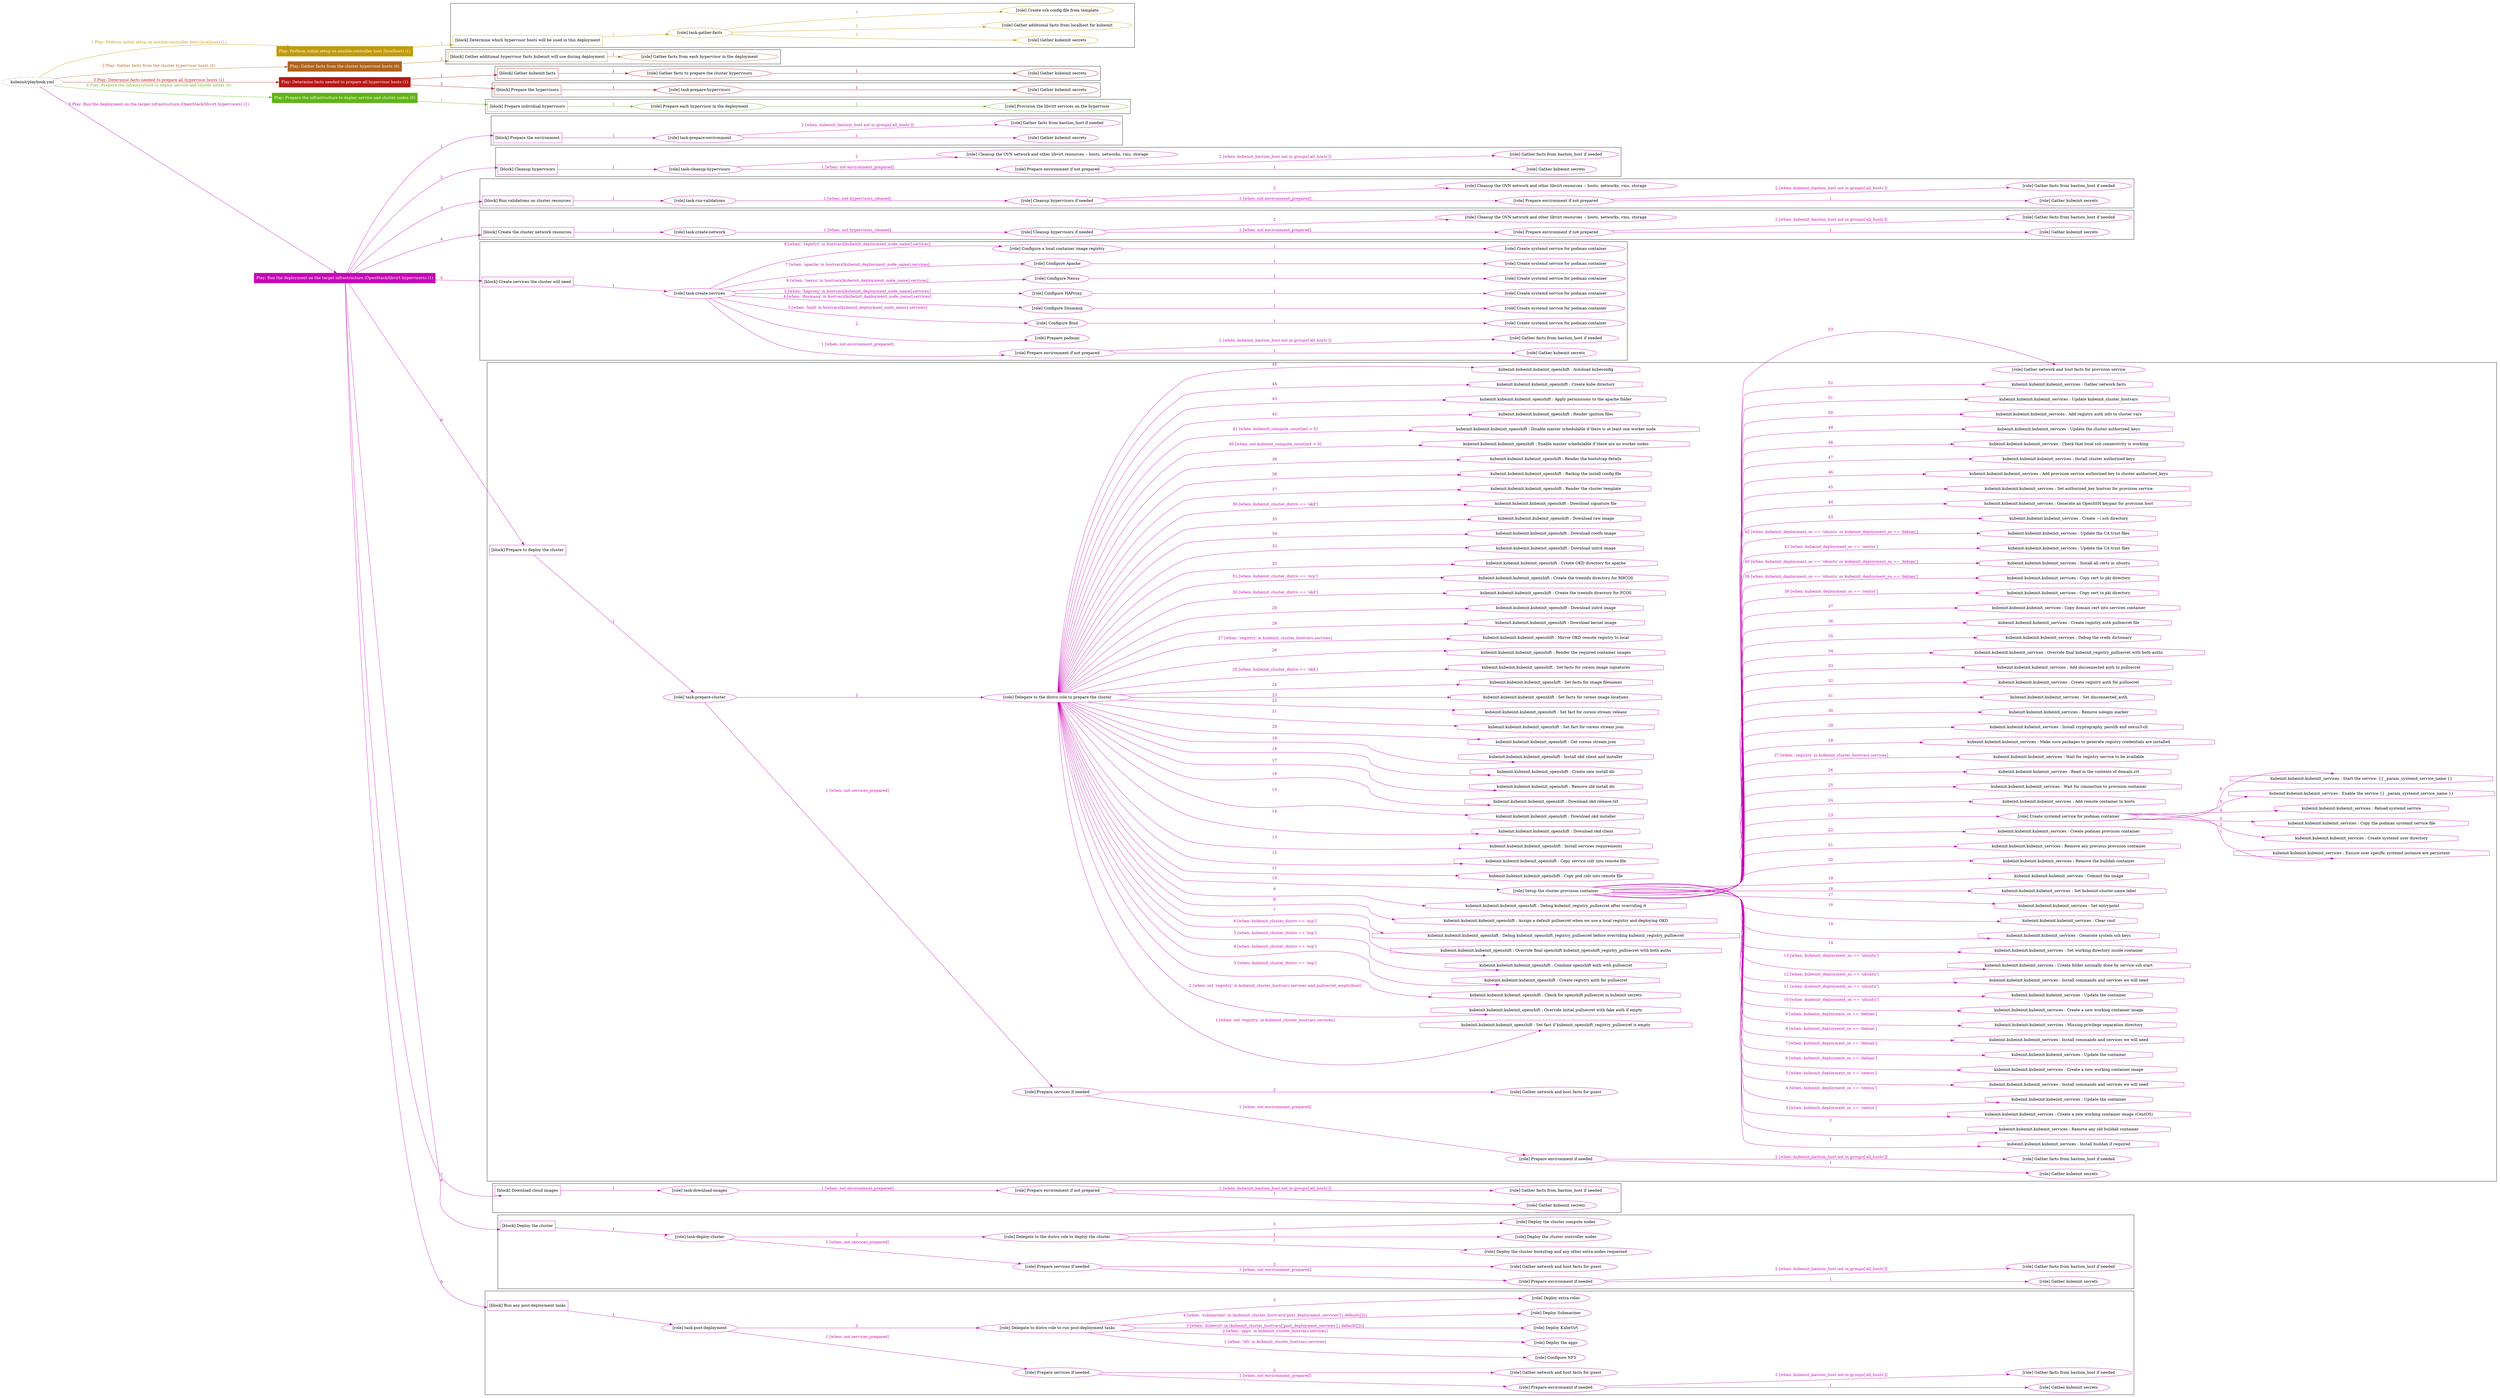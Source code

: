 digraph {
	graph [concentrate=true ordering=in rankdir=LR ratio=fill]
	edge [esep=5 sep=10]
	"kubeinit/playbook.yml" [URL="/home/runner/work/kubeinit/kubeinit/kubeinit/playbook.yml" id=playbook_9e21b83c style=dotted]
	"kubeinit/playbook.yml" -> play_f005c419 [label="1 Play: Perform initial setup on ansible-controller host (localhost) (1)" color="#c39b09" fontcolor="#c39b09" id=edge_play_f005c419 labeltooltip="1 Play: Perform initial setup on ansible-controller host (localhost) (1)" tooltip="1 Play: Perform initial setup on ansible-controller host (localhost) (1)"]
	subgraph "Play: Perform initial setup on ansible-controller host (localhost) (1)" {
		play_f005c419 [label="Play: Perform initial setup on ansible-controller host (localhost) (1)" URL="/home/runner/work/kubeinit/kubeinit/kubeinit/playbook.yml" color="#c39b09" fontcolor="#ffffff" id=play_f005c419 shape=box style=filled tooltip=localhost]
		play_f005c419 -> block_04f5d46b [label=1 color="#c39b09" fontcolor="#c39b09" id=edge_block_04f5d46b labeltooltip=1 tooltip=1]
		subgraph cluster_block_04f5d46b {
			block_04f5d46b [label="[block] Determine which hypervisor hosts will be used in this deployment" URL="/home/runner/work/kubeinit/kubeinit/kubeinit/playbook.yml" color="#c39b09" id=block_04f5d46b labeltooltip="Determine which hypervisor hosts will be used in this deployment" shape=box tooltip="Determine which hypervisor hosts will be used in this deployment"]
			block_04f5d46b -> role_cec6b703 [label="1 " color="#c39b09" fontcolor="#c39b09" id=edge_role_cec6b703 labeltooltip="1 " tooltip="1 "]
			subgraph "task-gather-facts" {
				role_cec6b703 [label="[role] task-gather-facts" URL="/home/runner/work/kubeinit/kubeinit/kubeinit/playbook.yml" color="#c39b09" id=role_cec6b703 tooltip="task-gather-facts"]
				role_cec6b703 -> role_41214ad3 [label="1 " color="#c39b09" fontcolor="#c39b09" id=edge_role_41214ad3 labeltooltip="1 " tooltip="1 "]
				subgraph "Gather kubeinit secrets" {
					role_41214ad3 [label="[role] Gather kubeinit secrets" URL="/home/runner/.ansible/collections/ansible_collections/kubeinit/kubeinit/roles/kubeinit_prepare/tasks/build_hypervisors_group.yml" color="#c39b09" id=role_41214ad3 tooltip="Gather kubeinit secrets"]
				}
				role_cec6b703 -> role_e9c24089 [label="2 " color="#c39b09" fontcolor="#c39b09" id=edge_role_e9c24089 labeltooltip="2 " tooltip="2 "]
				subgraph "Gather additional facts from localhost for kubeinit" {
					role_e9c24089 [label="[role] Gather additional facts from localhost for kubeinit" URL="/home/runner/.ansible/collections/ansible_collections/kubeinit/kubeinit/roles/kubeinit_prepare/tasks/build_hypervisors_group.yml" color="#c39b09" id=role_e9c24089 tooltip="Gather additional facts from localhost for kubeinit"]
				}
				role_cec6b703 -> role_02cbf0d5 [label="3 " color="#c39b09" fontcolor="#c39b09" id=edge_role_02cbf0d5 labeltooltip="3 " tooltip="3 "]
				subgraph "Create ssh config file from template" {
					role_02cbf0d5 [label="[role] Create ssh config file from template" URL="/home/runner/.ansible/collections/ansible_collections/kubeinit/kubeinit/roles/kubeinit_prepare/tasks/build_hypervisors_group.yml" color="#c39b09" id=role_02cbf0d5 tooltip="Create ssh config file from template"]
				}
			}
		}
	}
	"kubeinit/playbook.yml" -> play_cb7e37f0 [label="2 Play: Gather facts from the cluster hypervisor hosts (0)" color="#af641d" fontcolor="#af641d" id=edge_play_cb7e37f0 labeltooltip="2 Play: Gather facts from the cluster hypervisor hosts (0)" tooltip="2 Play: Gather facts from the cluster hypervisor hosts (0)"]
	subgraph "Play: Gather facts from the cluster hypervisor hosts (0)" {
		play_cb7e37f0 [label="Play: Gather facts from the cluster hypervisor hosts (0)" URL="/home/runner/work/kubeinit/kubeinit/kubeinit/playbook.yml" color="#af641d" fontcolor="#ffffff" id=play_cb7e37f0 shape=box style=filled tooltip="Play: Gather facts from the cluster hypervisor hosts (0)"]
		play_cb7e37f0 -> block_03f13024 [label=1 color="#af641d" fontcolor="#af641d" id=edge_block_03f13024 labeltooltip=1 tooltip=1]
		subgraph cluster_block_03f13024 {
			block_03f13024 [label="[block] Gather additional hypervisor facts kubeinit will use during deployment" URL="/home/runner/work/kubeinit/kubeinit/kubeinit/playbook.yml" color="#af641d" id=block_03f13024 labeltooltip="Gather additional hypervisor facts kubeinit will use during deployment" shape=box tooltip="Gather additional hypervisor facts kubeinit will use during deployment"]
			block_03f13024 -> role_f8204cd9 [label="1 " color="#af641d" fontcolor="#af641d" id=edge_role_f8204cd9 labeltooltip="1 " tooltip="1 "]
			subgraph "Gather facts from each hypervisor in the deployment" {
				role_f8204cd9 [label="[role] Gather facts from each hypervisor in the deployment" URL="/home/runner/work/kubeinit/kubeinit/kubeinit/playbook.yml" color="#af641d" id=role_f8204cd9 tooltip="Gather facts from each hypervisor in the deployment"]
			}
		}
	}
	"kubeinit/playbook.yml" -> play_9e31f12a [label="3 Play: Determine facts needed to prepare all hypervisor hosts (1)" color="#b51917" fontcolor="#b51917" id=edge_play_9e31f12a labeltooltip="3 Play: Determine facts needed to prepare all hypervisor hosts (1)" tooltip="3 Play: Determine facts needed to prepare all hypervisor hosts (1)"]
	subgraph "Play: Determine facts needed to prepare all hypervisor hosts (1)" {
		play_9e31f12a [label="Play: Determine facts needed to prepare all hypervisor hosts (1)" URL="/home/runner/work/kubeinit/kubeinit/kubeinit/playbook.yml" color="#b51917" fontcolor="#ffffff" id=play_9e31f12a shape=box style=filled tooltip=localhost]
		play_9e31f12a -> block_2e7b3e90 [label=1 color="#b51917" fontcolor="#b51917" id=edge_block_2e7b3e90 labeltooltip=1 tooltip=1]
		subgraph cluster_block_2e7b3e90 {
			block_2e7b3e90 [label="[block] Gather kubeinit facts" URL="/home/runner/work/kubeinit/kubeinit/kubeinit/playbook.yml" color="#b51917" id=block_2e7b3e90 labeltooltip="Gather kubeinit facts" shape=box tooltip="Gather kubeinit facts"]
			block_2e7b3e90 -> role_b83f4eb5 [label="1 " color="#b51917" fontcolor="#b51917" id=edge_role_b83f4eb5 labeltooltip="1 " tooltip="1 "]
			subgraph "Gather facts to prepare the cluster hypervisors" {
				role_b83f4eb5 [label="[role] Gather facts to prepare the cluster hypervisors" URL="/home/runner/work/kubeinit/kubeinit/kubeinit/playbook.yml" color="#b51917" id=role_b83f4eb5 tooltip="Gather facts to prepare the cluster hypervisors"]
				role_b83f4eb5 -> role_5be9c382 [label="1 " color="#b51917" fontcolor="#b51917" id=edge_role_5be9c382 labeltooltip="1 " tooltip="1 "]
				subgraph "Gather kubeinit secrets" {
					role_5be9c382 [label="[role] Gather kubeinit secrets" URL="/home/runner/.ansible/collections/ansible_collections/kubeinit/kubeinit/roles/kubeinit_prepare/tasks/gather_kubeinit_facts.yml" color="#b51917" id=role_5be9c382 tooltip="Gather kubeinit secrets"]
				}
			}
		}
		play_9e31f12a -> block_a612a80b [label=2 color="#b51917" fontcolor="#b51917" id=edge_block_a612a80b labeltooltip=2 tooltip=2]
		subgraph cluster_block_a612a80b {
			block_a612a80b [label="[block] Prepare the hypervisors" URL="/home/runner/work/kubeinit/kubeinit/kubeinit/playbook.yml" color="#b51917" id=block_a612a80b labeltooltip="Prepare the hypervisors" shape=box tooltip="Prepare the hypervisors"]
			block_a612a80b -> role_7661146d [label="1 " color="#b51917" fontcolor="#b51917" id=edge_role_7661146d labeltooltip="1 " tooltip="1 "]
			subgraph "task-prepare-hypervisors" {
				role_7661146d [label="[role] task-prepare-hypervisors" URL="/home/runner/work/kubeinit/kubeinit/kubeinit/playbook.yml" color="#b51917" id=role_7661146d tooltip="task-prepare-hypervisors"]
				role_7661146d -> role_f602b195 [label="1 " color="#b51917" fontcolor="#b51917" id=edge_role_f602b195 labeltooltip="1 " tooltip="1 "]
				subgraph "Gather kubeinit secrets" {
					role_f602b195 [label="[role] Gather kubeinit secrets" URL="/home/runner/.ansible/collections/ansible_collections/kubeinit/kubeinit/roles/kubeinit_prepare/tasks/gather_kubeinit_facts.yml" color="#b51917" id=role_f602b195 tooltip="Gather kubeinit secrets"]
				}
			}
		}
	}
	"kubeinit/playbook.yml" -> play_cc9ee293 [label="4 Play: Prepare the infrastructure to deploy service and cluster nodes (0)" color="#60b418" fontcolor="#60b418" id=edge_play_cc9ee293 labeltooltip="4 Play: Prepare the infrastructure to deploy service and cluster nodes (0)" tooltip="4 Play: Prepare the infrastructure to deploy service and cluster nodes (0)"]
	subgraph "Play: Prepare the infrastructure to deploy service and cluster nodes (0)" {
		play_cc9ee293 [label="Play: Prepare the infrastructure to deploy service and cluster nodes (0)" URL="/home/runner/work/kubeinit/kubeinit/kubeinit/playbook.yml" color="#60b418" fontcolor="#ffffff" id=play_cc9ee293 shape=box style=filled tooltip="Play: Prepare the infrastructure to deploy service and cluster nodes (0)"]
		play_cc9ee293 -> block_5a5016ca [label=1 color="#60b418" fontcolor="#60b418" id=edge_block_5a5016ca labeltooltip=1 tooltip=1]
		subgraph cluster_block_5a5016ca {
			block_5a5016ca [label="[block] Prepare individual hypervisors" URL="/home/runner/work/kubeinit/kubeinit/kubeinit/playbook.yml" color="#60b418" id=block_5a5016ca labeltooltip="Prepare individual hypervisors" shape=box tooltip="Prepare individual hypervisors"]
			block_5a5016ca -> role_8a2c7ba0 [label="1 " color="#60b418" fontcolor="#60b418" id=edge_role_8a2c7ba0 labeltooltip="1 " tooltip="1 "]
			subgraph "Prepare each hypervisor in the deployment" {
				role_8a2c7ba0 [label="[role] Prepare each hypervisor in the deployment" URL="/home/runner/work/kubeinit/kubeinit/kubeinit/playbook.yml" color="#60b418" id=role_8a2c7ba0 tooltip="Prepare each hypervisor in the deployment"]
				role_8a2c7ba0 -> role_989c53fc [label="1 " color="#60b418" fontcolor="#60b418" id=edge_role_989c53fc labeltooltip="1 " tooltip="1 "]
				subgraph "Provision the libvirt services on the hypervisor" {
					role_989c53fc [label="[role] Provision the libvirt services on the hypervisor" URL="/home/runner/.ansible/collections/ansible_collections/kubeinit/kubeinit/roles/kubeinit_prepare/tasks/prepare_hypervisor.yml" color="#60b418" id=role_989c53fc tooltip="Provision the libvirt services on the hypervisor"]
				}
			}
		}
	}
	"kubeinit/playbook.yml" -> play_292e1fbf [label="5 Play: Run the deployment on the target infrastructure (OpenStack/libvirt hypervisors) (1)" color="#c408b5" fontcolor="#c408b5" id=edge_play_292e1fbf labeltooltip="5 Play: Run the deployment on the target infrastructure (OpenStack/libvirt hypervisors) (1)" tooltip="5 Play: Run the deployment on the target infrastructure (OpenStack/libvirt hypervisors) (1)"]
	subgraph "Play: Run the deployment on the target infrastructure (OpenStack/libvirt hypervisors) (1)" {
		play_292e1fbf [label="Play: Run the deployment on the target infrastructure (OpenStack/libvirt hypervisors) (1)" URL="/home/runner/work/kubeinit/kubeinit/kubeinit/playbook.yml" color="#c408b5" fontcolor="#ffffff" id=play_292e1fbf shape=box style=filled tooltip=localhost]
		play_292e1fbf -> block_06021071 [label=1 color="#c408b5" fontcolor="#c408b5" id=edge_block_06021071 labeltooltip=1 tooltip=1]
		subgraph cluster_block_06021071 {
			block_06021071 [label="[block] Prepare the environment" URL="/home/runner/work/kubeinit/kubeinit/kubeinit/playbook.yml" color="#c408b5" id=block_06021071 labeltooltip="Prepare the environment" shape=box tooltip="Prepare the environment"]
			block_06021071 -> role_1f9aee7a [label="1 " color="#c408b5" fontcolor="#c408b5" id=edge_role_1f9aee7a labeltooltip="1 " tooltip="1 "]
			subgraph "task-prepare-environment" {
				role_1f9aee7a [label="[role] task-prepare-environment" URL="/home/runner/work/kubeinit/kubeinit/kubeinit/playbook.yml" color="#c408b5" id=role_1f9aee7a tooltip="task-prepare-environment"]
				role_1f9aee7a -> role_6cd90103 [label="1 " color="#c408b5" fontcolor="#c408b5" id=edge_role_6cd90103 labeltooltip="1 " tooltip="1 "]
				subgraph "Gather kubeinit secrets" {
					role_6cd90103 [label="[role] Gather kubeinit secrets" URL="/home/runner/.ansible/collections/ansible_collections/kubeinit/kubeinit/roles/kubeinit_prepare/tasks/gather_kubeinit_facts.yml" color="#c408b5" id=role_6cd90103 tooltip="Gather kubeinit secrets"]
				}
				role_1f9aee7a -> role_25ee7f40 [label="2 [when: kubeinit_bastion_host not in groups['all_hosts']]" color="#c408b5" fontcolor="#c408b5" id=edge_role_25ee7f40 labeltooltip="2 [when: kubeinit_bastion_host not in groups['all_hosts']]" tooltip="2 [when: kubeinit_bastion_host not in groups['all_hosts']]"]
				subgraph "Gather facts from bastion_host if needed" {
					role_25ee7f40 [label="[role] Gather facts from bastion_host if needed" URL="/home/runner/.ansible/collections/ansible_collections/kubeinit/kubeinit/roles/kubeinit_prepare/tasks/main.yml" color="#c408b5" id=role_25ee7f40 tooltip="Gather facts from bastion_host if needed"]
				}
			}
		}
		play_292e1fbf -> block_83466e82 [label=2 color="#c408b5" fontcolor="#c408b5" id=edge_block_83466e82 labeltooltip=2 tooltip=2]
		subgraph cluster_block_83466e82 {
			block_83466e82 [label="[block] Cleanup hypervisors" URL="/home/runner/work/kubeinit/kubeinit/kubeinit/playbook.yml" color="#c408b5" id=block_83466e82 labeltooltip="Cleanup hypervisors" shape=box tooltip="Cleanup hypervisors"]
			block_83466e82 -> role_14bcc7d5 [label="1 " color="#c408b5" fontcolor="#c408b5" id=edge_role_14bcc7d5 labeltooltip="1 " tooltip="1 "]
			subgraph "task-cleanup-hypervisors" {
				role_14bcc7d5 [label="[role] task-cleanup-hypervisors" URL="/home/runner/work/kubeinit/kubeinit/kubeinit/playbook.yml" color="#c408b5" id=role_14bcc7d5 tooltip="task-cleanup-hypervisors"]
				role_14bcc7d5 -> role_3ee2d1f0 [label="1 [when: not environment_prepared]" color="#c408b5" fontcolor="#c408b5" id=edge_role_3ee2d1f0 labeltooltip="1 [when: not environment_prepared]" tooltip="1 [when: not environment_prepared]"]
				subgraph "Prepare environment if not prepared" {
					role_3ee2d1f0 [label="[role] Prepare environment if not prepared" URL="/home/runner/.ansible/collections/ansible_collections/kubeinit/kubeinit/roles/kubeinit_libvirt/tasks/cleanup_hypervisors.yml" color="#c408b5" id=role_3ee2d1f0 tooltip="Prepare environment if not prepared"]
					role_3ee2d1f0 -> role_ce1998cf [label="1 " color="#c408b5" fontcolor="#c408b5" id=edge_role_ce1998cf labeltooltip="1 " tooltip="1 "]
					subgraph "Gather kubeinit secrets" {
						role_ce1998cf [label="[role] Gather kubeinit secrets" URL="/home/runner/.ansible/collections/ansible_collections/kubeinit/kubeinit/roles/kubeinit_prepare/tasks/gather_kubeinit_facts.yml" color="#c408b5" id=role_ce1998cf tooltip="Gather kubeinit secrets"]
					}
					role_3ee2d1f0 -> role_12a02b5a [label="2 [when: kubeinit_bastion_host not in groups['all_hosts']]" color="#c408b5" fontcolor="#c408b5" id=edge_role_12a02b5a labeltooltip="2 [when: kubeinit_bastion_host not in groups['all_hosts']]" tooltip="2 [when: kubeinit_bastion_host not in groups['all_hosts']]"]
					subgraph "Gather facts from bastion_host if needed" {
						role_12a02b5a [label="[role] Gather facts from bastion_host if needed" URL="/home/runner/.ansible/collections/ansible_collections/kubeinit/kubeinit/roles/kubeinit_prepare/tasks/main.yml" color="#c408b5" id=role_12a02b5a tooltip="Gather facts from bastion_host if needed"]
					}
				}
				role_14bcc7d5 -> role_32325330 [label="2 " color="#c408b5" fontcolor="#c408b5" id=edge_role_32325330 labeltooltip="2 " tooltip="2 "]
				subgraph "Cleanup the OVN network and other libvirt resources -- hosts, networks, vms, storage" {
					role_32325330 [label="[role] Cleanup the OVN network and other libvirt resources -- hosts, networks, vms, storage" URL="/home/runner/.ansible/collections/ansible_collections/kubeinit/kubeinit/roles/kubeinit_libvirt/tasks/cleanup_hypervisors.yml" color="#c408b5" id=role_32325330 tooltip="Cleanup the OVN network and other libvirt resources -- hosts, networks, vms, storage"]
				}
			}
		}
		play_292e1fbf -> block_431c8a9f [label=3 color="#c408b5" fontcolor="#c408b5" id=edge_block_431c8a9f labeltooltip=3 tooltip=3]
		subgraph cluster_block_431c8a9f {
			block_431c8a9f [label="[block] Run validations on cluster resources" URL="/home/runner/work/kubeinit/kubeinit/kubeinit/playbook.yml" color="#c408b5" id=block_431c8a9f labeltooltip="Run validations on cluster resources" shape=box tooltip="Run validations on cluster resources"]
			block_431c8a9f -> role_723c6e8a [label="1 " color="#c408b5" fontcolor="#c408b5" id=edge_role_723c6e8a labeltooltip="1 " tooltip="1 "]
			subgraph "task-run-validations" {
				role_723c6e8a [label="[role] task-run-validations" URL="/home/runner/work/kubeinit/kubeinit/kubeinit/playbook.yml" color="#c408b5" id=role_723c6e8a tooltip="task-run-validations"]
				role_723c6e8a -> role_169a88f5 [label="1 [when: not hypervisors_cleaned]" color="#c408b5" fontcolor="#c408b5" id=edge_role_169a88f5 labeltooltip="1 [when: not hypervisors_cleaned]" tooltip="1 [when: not hypervisors_cleaned]"]
				subgraph "Cleanup hypervisors if needed" {
					role_169a88f5 [label="[role] Cleanup hypervisors if needed" URL="/home/runner/.ansible/collections/ansible_collections/kubeinit/kubeinit/roles/kubeinit_validations/tasks/main.yml" color="#c408b5" id=role_169a88f5 tooltip="Cleanup hypervisors if needed"]
					role_169a88f5 -> role_d2564e04 [label="1 [when: not environment_prepared]" color="#c408b5" fontcolor="#c408b5" id=edge_role_d2564e04 labeltooltip="1 [when: not environment_prepared]" tooltip="1 [when: not environment_prepared]"]
					subgraph "Prepare environment if not prepared" {
						role_d2564e04 [label="[role] Prepare environment if not prepared" URL="/home/runner/.ansible/collections/ansible_collections/kubeinit/kubeinit/roles/kubeinit_libvirt/tasks/cleanup_hypervisors.yml" color="#c408b5" id=role_d2564e04 tooltip="Prepare environment if not prepared"]
						role_d2564e04 -> role_b6ca517e [label="1 " color="#c408b5" fontcolor="#c408b5" id=edge_role_b6ca517e labeltooltip="1 " tooltip="1 "]
						subgraph "Gather kubeinit secrets" {
							role_b6ca517e [label="[role] Gather kubeinit secrets" URL="/home/runner/.ansible/collections/ansible_collections/kubeinit/kubeinit/roles/kubeinit_prepare/tasks/gather_kubeinit_facts.yml" color="#c408b5" id=role_b6ca517e tooltip="Gather kubeinit secrets"]
						}
						role_d2564e04 -> role_358e6679 [label="2 [when: kubeinit_bastion_host not in groups['all_hosts']]" color="#c408b5" fontcolor="#c408b5" id=edge_role_358e6679 labeltooltip="2 [when: kubeinit_bastion_host not in groups['all_hosts']]" tooltip="2 [when: kubeinit_bastion_host not in groups['all_hosts']]"]
						subgraph "Gather facts from bastion_host if needed" {
							role_358e6679 [label="[role] Gather facts from bastion_host if needed" URL="/home/runner/.ansible/collections/ansible_collections/kubeinit/kubeinit/roles/kubeinit_prepare/tasks/main.yml" color="#c408b5" id=role_358e6679 tooltip="Gather facts from bastion_host if needed"]
						}
					}
					role_169a88f5 -> role_ec7552e8 [label="2 " color="#c408b5" fontcolor="#c408b5" id=edge_role_ec7552e8 labeltooltip="2 " tooltip="2 "]
					subgraph "Cleanup the OVN network and other libvirt resources -- hosts, networks, vms, storage" {
						role_ec7552e8 [label="[role] Cleanup the OVN network and other libvirt resources -- hosts, networks, vms, storage" URL="/home/runner/.ansible/collections/ansible_collections/kubeinit/kubeinit/roles/kubeinit_libvirt/tasks/cleanup_hypervisors.yml" color="#c408b5" id=role_ec7552e8 tooltip="Cleanup the OVN network and other libvirt resources -- hosts, networks, vms, storage"]
					}
				}
			}
		}
		play_292e1fbf -> block_8b8e8303 [label=4 color="#c408b5" fontcolor="#c408b5" id=edge_block_8b8e8303 labeltooltip=4 tooltip=4]
		subgraph cluster_block_8b8e8303 {
			block_8b8e8303 [label="[block] Create the cluster network resources" URL="/home/runner/work/kubeinit/kubeinit/kubeinit/playbook.yml" color="#c408b5" id=block_8b8e8303 labeltooltip="Create the cluster network resources" shape=box tooltip="Create the cluster network resources"]
			block_8b8e8303 -> role_86ae0db1 [label="1 " color="#c408b5" fontcolor="#c408b5" id=edge_role_86ae0db1 labeltooltip="1 " tooltip="1 "]
			subgraph "task-create-network" {
				role_86ae0db1 [label="[role] task-create-network" URL="/home/runner/work/kubeinit/kubeinit/kubeinit/playbook.yml" color="#c408b5" id=role_86ae0db1 tooltip="task-create-network"]
				role_86ae0db1 -> role_3882d6e6 [label="1 [when: not hypervisors_cleaned]" color="#c408b5" fontcolor="#c408b5" id=edge_role_3882d6e6 labeltooltip="1 [when: not hypervisors_cleaned]" tooltip="1 [when: not hypervisors_cleaned]"]
				subgraph "Cleanup hypervisors if needed" {
					role_3882d6e6 [label="[role] Cleanup hypervisors if needed" URL="/home/runner/.ansible/collections/ansible_collections/kubeinit/kubeinit/roles/kubeinit_libvirt/tasks/create_network.yml" color="#c408b5" id=role_3882d6e6 tooltip="Cleanup hypervisors if needed"]
					role_3882d6e6 -> role_60de5575 [label="1 [when: not environment_prepared]" color="#c408b5" fontcolor="#c408b5" id=edge_role_60de5575 labeltooltip="1 [when: not environment_prepared]" tooltip="1 [when: not environment_prepared]"]
					subgraph "Prepare environment if not prepared" {
						role_60de5575 [label="[role] Prepare environment if not prepared" URL="/home/runner/.ansible/collections/ansible_collections/kubeinit/kubeinit/roles/kubeinit_libvirt/tasks/cleanup_hypervisors.yml" color="#c408b5" id=role_60de5575 tooltip="Prepare environment if not prepared"]
						role_60de5575 -> role_06ac402e [label="1 " color="#c408b5" fontcolor="#c408b5" id=edge_role_06ac402e labeltooltip="1 " tooltip="1 "]
						subgraph "Gather kubeinit secrets" {
							role_06ac402e [label="[role] Gather kubeinit secrets" URL="/home/runner/.ansible/collections/ansible_collections/kubeinit/kubeinit/roles/kubeinit_prepare/tasks/gather_kubeinit_facts.yml" color="#c408b5" id=role_06ac402e tooltip="Gather kubeinit secrets"]
						}
						role_60de5575 -> role_2c88bb20 [label="2 [when: kubeinit_bastion_host not in groups['all_hosts']]" color="#c408b5" fontcolor="#c408b5" id=edge_role_2c88bb20 labeltooltip="2 [when: kubeinit_bastion_host not in groups['all_hosts']]" tooltip="2 [when: kubeinit_bastion_host not in groups['all_hosts']]"]
						subgraph "Gather facts from bastion_host if needed" {
							role_2c88bb20 [label="[role] Gather facts from bastion_host if needed" URL="/home/runner/.ansible/collections/ansible_collections/kubeinit/kubeinit/roles/kubeinit_prepare/tasks/main.yml" color="#c408b5" id=role_2c88bb20 tooltip="Gather facts from bastion_host if needed"]
						}
					}
					role_3882d6e6 -> role_e463d234 [label="2 " color="#c408b5" fontcolor="#c408b5" id=edge_role_e463d234 labeltooltip="2 " tooltip="2 "]
					subgraph "Cleanup the OVN network and other libvirt resources -- hosts, networks, vms, storage" {
						role_e463d234 [label="[role] Cleanup the OVN network and other libvirt resources -- hosts, networks, vms, storage" URL="/home/runner/.ansible/collections/ansible_collections/kubeinit/kubeinit/roles/kubeinit_libvirt/tasks/cleanup_hypervisors.yml" color="#c408b5" id=role_e463d234 tooltip="Cleanup the OVN network and other libvirt resources -- hosts, networks, vms, storage"]
					}
				}
			}
		}
		play_292e1fbf -> block_321f09e8 [label=5 color="#c408b5" fontcolor="#c408b5" id=edge_block_321f09e8 labeltooltip=5 tooltip=5]
		subgraph cluster_block_321f09e8 {
			block_321f09e8 [label="[block] Create services the cluster will need" URL="/home/runner/work/kubeinit/kubeinit/kubeinit/playbook.yml" color="#c408b5" id=block_321f09e8 labeltooltip="Create services the cluster will need" shape=box tooltip="Create services the cluster will need"]
			block_321f09e8 -> role_145d264a [label="1 " color="#c408b5" fontcolor="#c408b5" id=edge_role_145d264a labeltooltip="1 " tooltip="1 "]
			subgraph "task-create-services" {
				role_145d264a [label="[role] task-create-services" URL="/home/runner/work/kubeinit/kubeinit/kubeinit/playbook.yml" color="#c408b5" id=role_145d264a tooltip="task-create-services"]
				role_145d264a -> role_ebe56d1b [label="1 [when: not environment_prepared]" color="#c408b5" fontcolor="#c408b5" id=edge_role_ebe56d1b labeltooltip="1 [when: not environment_prepared]" tooltip="1 [when: not environment_prepared]"]
				subgraph "Prepare environment if not prepared" {
					role_ebe56d1b [label="[role] Prepare environment if not prepared" URL="/home/runner/.ansible/collections/ansible_collections/kubeinit/kubeinit/roles/kubeinit_services/tasks/main.yml" color="#c408b5" id=role_ebe56d1b tooltip="Prepare environment if not prepared"]
					role_ebe56d1b -> role_b22b5654 [label="1 " color="#c408b5" fontcolor="#c408b5" id=edge_role_b22b5654 labeltooltip="1 " tooltip="1 "]
					subgraph "Gather kubeinit secrets" {
						role_b22b5654 [label="[role] Gather kubeinit secrets" URL="/home/runner/.ansible/collections/ansible_collections/kubeinit/kubeinit/roles/kubeinit_prepare/tasks/gather_kubeinit_facts.yml" color="#c408b5" id=role_b22b5654 tooltip="Gather kubeinit secrets"]
					}
					role_ebe56d1b -> role_9850f9ee [label="2 [when: kubeinit_bastion_host not in groups['all_hosts']]" color="#c408b5" fontcolor="#c408b5" id=edge_role_9850f9ee labeltooltip="2 [when: kubeinit_bastion_host not in groups['all_hosts']]" tooltip="2 [when: kubeinit_bastion_host not in groups['all_hosts']]"]
					subgraph "Gather facts from bastion_host if needed" {
						role_9850f9ee [label="[role] Gather facts from bastion_host if needed" URL="/home/runner/.ansible/collections/ansible_collections/kubeinit/kubeinit/roles/kubeinit_prepare/tasks/main.yml" color="#c408b5" id=role_9850f9ee tooltip="Gather facts from bastion_host if needed"]
					}
				}
				role_145d264a -> role_af30038b [label="2 " color="#c408b5" fontcolor="#c408b5" id=edge_role_af30038b labeltooltip="2 " tooltip="2 "]
				subgraph "Prepare podman" {
					role_af30038b [label="[role] Prepare podman" URL="/home/runner/.ansible/collections/ansible_collections/kubeinit/kubeinit/roles/kubeinit_services/tasks/00_create_service_pod.yml" color="#c408b5" id=role_af30038b tooltip="Prepare podman"]
				}
				role_145d264a -> role_a0f4b757 [label="3 [when: 'bind' in hostvars[kubeinit_deployment_node_name].services]" color="#c408b5" fontcolor="#c408b5" id=edge_role_a0f4b757 labeltooltip="3 [when: 'bind' in hostvars[kubeinit_deployment_node_name].services]" tooltip="3 [when: 'bind' in hostvars[kubeinit_deployment_node_name].services]"]
				subgraph "Configure Bind" {
					role_a0f4b757 [label="[role] Configure Bind" URL="/home/runner/.ansible/collections/ansible_collections/kubeinit/kubeinit/roles/kubeinit_services/tasks/start_services_containers.yml" color="#c408b5" id=role_a0f4b757 tooltip="Configure Bind"]
					role_a0f4b757 -> role_d3c4f9dd [label="1 " color="#c408b5" fontcolor="#c408b5" id=edge_role_d3c4f9dd labeltooltip="1 " tooltip="1 "]
					subgraph "Create systemd service for podman container" {
						role_d3c4f9dd [label="[role] Create systemd service for podman container" URL="/home/runner/.ansible/collections/ansible_collections/kubeinit/kubeinit/roles/kubeinit_bind/tasks/main.yml" color="#c408b5" id=role_d3c4f9dd tooltip="Create systemd service for podman container"]
					}
				}
				role_145d264a -> role_cb24852f [label="4 [when: 'dnsmasq' in hostvars[kubeinit_deployment_node_name].services]" color="#c408b5" fontcolor="#c408b5" id=edge_role_cb24852f labeltooltip="4 [when: 'dnsmasq' in hostvars[kubeinit_deployment_node_name].services]" tooltip="4 [when: 'dnsmasq' in hostvars[kubeinit_deployment_node_name].services]"]
				subgraph "Configure Dnsmasq" {
					role_cb24852f [label="[role] Configure Dnsmasq" URL="/home/runner/.ansible/collections/ansible_collections/kubeinit/kubeinit/roles/kubeinit_services/tasks/start_services_containers.yml" color="#c408b5" id=role_cb24852f tooltip="Configure Dnsmasq"]
					role_cb24852f -> role_4a3528d0 [label="1 " color="#c408b5" fontcolor="#c408b5" id=edge_role_4a3528d0 labeltooltip="1 " tooltip="1 "]
					subgraph "Create systemd service for podman container" {
						role_4a3528d0 [label="[role] Create systemd service for podman container" URL="/home/runner/.ansible/collections/ansible_collections/kubeinit/kubeinit/roles/kubeinit_dnsmasq/tasks/main.yml" color="#c408b5" id=role_4a3528d0 tooltip="Create systemd service for podman container"]
					}
				}
				role_145d264a -> role_f9f3a216 [label="5 [when: 'haproxy' in hostvars[kubeinit_deployment_node_name].services]" color="#c408b5" fontcolor="#c408b5" id=edge_role_f9f3a216 labeltooltip="5 [when: 'haproxy' in hostvars[kubeinit_deployment_node_name].services]" tooltip="5 [when: 'haproxy' in hostvars[kubeinit_deployment_node_name].services]"]
				subgraph "Configure HAProxy" {
					role_f9f3a216 [label="[role] Configure HAProxy" URL="/home/runner/.ansible/collections/ansible_collections/kubeinit/kubeinit/roles/kubeinit_services/tasks/start_services_containers.yml" color="#c408b5" id=role_f9f3a216 tooltip="Configure HAProxy"]
					role_f9f3a216 -> role_b27875c7 [label="1 " color="#c408b5" fontcolor="#c408b5" id=edge_role_b27875c7 labeltooltip="1 " tooltip="1 "]
					subgraph "Create systemd service for podman container" {
						role_b27875c7 [label="[role] Create systemd service for podman container" URL="/home/runner/.ansible/collections/ansible_collections/kubeinit/kubeinit/roles/kubeinit_haproxy/tasks/main.yml" color="#c408b5" id=role_b27875c7 tooltip="Create systemd service for podman container"]
					}
				}
				role_145d264a -> role_1393bc39 [label="6 [when: 'nexus' in hostvars[kubeinit_deployment_node_name].services]" color="#c408b5" fontcolor="#c408b5" id=edge_role_1393bc39 labeltooltip="6 [when: 'nexus' in hostvars[kubeinit_deployment_node_name].services]" tooltip="6 [when: 'nexus' in hostvars[kubeinit_deployment_node_name].services]"]
				subgraph "Configure Nexus" {
					role_1393bc39 [label="[role] Configure Nexus" URL="/home/runner/.ansible/collections/ansible_collections/kubeinit/kubeinit/roles/kubeinit_services/tasks/start_services_containers.yml" color="#c408b5" id=role_1393bc39 tooltip="Configure Nexus"]
					role_1393bc39 -> role_e267d11f [label="1 " color="#c408b5" fontcolor="#c408b5" id=edge_role_e267d11f labeltooltip="1 " tooltip="1 "]
					subgraph "Create systemd service for podman container" {
						role_e267d11f [label="[role] Create systemd service for podman container" URL="/home/runner/.ansible/collections/ansible_collections/kubeinit/kubeinit/roles/kubeinit_nexus/tasks/main.yml" color="#c408b5" id=role_e267d11f tooltip="Create systemd service for podman container"]
					}
				}
				role_145d264a -> role_558ce9da [label="7 [when: 'apache' in hostvars[kubeinit_deployment_node_name].services]" color="#c408b5" fontcolor="#c408b5" id=edge_role_558ce9da labeltooltip="7 [when: 'apache' in hostvars[kubeinit_deployment_node_name].services]" tooltip="7 [when: 'apache' in hostvars[kubeinit_deployment_node_name].services]"]
				subgraph "Configure Apache" {
					role_558ce9da [label="[role] Configure Apache" URL="/home/runner/.ansible/collections/ansible_collections/kubeinit/kubeinit/roles/kubeinit_services/tasks/start_services_containers.yml" color="#c408b5" id=role_558ce9da tooltip="Configure Apache"]
					role_558ce9da -> role_93f1a196 [label="1 " color="#c408b5" fontcolor="#c408b5" id=edge_role_93f1a196 labeltooltip="1 " tooltip="1 "]
					subgraph "Create systemd service for podman container" {
						role_93f1a196 [label="[role] Create systemd service for podman container" URL="/home/runner/.ansible/collections/ansible_collections/kubeinit/kubeinit/roles/kubeinit_apache/tasks/main.yml" color="#c408b5" id=role_93f1a196 tooltip="Create systemd service for podman container"]
					}
				}
				role_145d264a -> role_c6b5e611 [label="8 [when: 'registry' in hostvars[kubeinit_deployment_node_name].services]" color="#c408b5" fontcolor="#c408b5" id=edge_role_c6b5e611 labeltooltip="8 [when: 'registry' in hostvars[kubeinit_deployment_node_name].services]" tooltip="8 [when: 'registry' in hostvars[kubeinit_deployment_node_name].services]"]
				subgraph "Configure a local container image registry" {
					role_c6b5e611 [label="[role] Configure a local container image registry" URL="/home/runner/.ansible/collections/ansible_collections/kubeinit/kubeinit/roles/kubeinit_services/tasks/start_services_containers.yml" color="#c408b5" id=role_c6b5e611 tooltip="Configure a local container image registry"]
					role_c6b5e611 -> role_ef41f7ff [label="1 " color="#c408b5" fontcolor="#c408b5" id=edge_role_ef41f7ff labeltooltip="1 " tooltip="1 "]
					subgraph "Create systemd service for podman container" {
						role_ef41f7ff [label="[role] Create systemd service for podman container" URL="/home/runner/.ansible/collections/ansible_collections/kubeinit/kubeinit/roles/kubeinit_registry/tasks/main.yml" color="#c408b5" id=role_ef41f7ff tooltip="Create systemd service for podman container"]
					}
				}
			}
		}
		play_292e1fbf -> block_17ee46a8 [label=6 color="#c408b5" fontcolor="#c408b5" id=edge_block_17ee46a8 labeltooltip=6 tooltip=6]
		subgraph cluster_block_17ee46a8 {
			block_17ee46a8 [label="[block] Prepare to deploy the cluster" URL="/home/runner/work/kubeinit/kubeinit/kubeinit/playbook.yml" color="#c408b5" id=block_17ee46a8 labeltooltip="Prepare to deploy the cluster" shape=box tooltip="Prepare to deploy the cluster"]
			block_17ee46a8 -> role_2e8a38d1 [label="1 " color="#c408b5" fontcolor="#c408b5" id=edge_role_2e8a38d1 labeltooltip="1 " tooltip="1 "]
			subgraph "task-prepare-cluster" {
				role_2e8a38d1 [label="[role] task-prepare-cluster" URL="/home/runner/work/kubeinit/kubeinit/kubeinit/playbook.yml" color="#c408b5" id=role_2e8a38d1 tooltip="task-prepare-cluster"]
				role_2e8a38d1 -> role_af06303f [label="1 [when: not services_prepared]" color="#c408b5" fontcolor="#c408b5" id=edge_role_af06303f labeltooltip="1 [when: not services_prepared]" tooltip="1 [when: not services_prepared]"]
				subgraph "Prepare services if needed" {
					role_af06303f [label="[role] Prepare services if needed" URL="/home/runner/.ansible/collections/ansible_collections/kubeinit/kubeinit/roles/kubeinit_prepare/tasks/prepare_cluster.yml" color="#c408b5" id=role_af06303f tooltip="Prepare services if needed"]
					role_af06303f -> role_af353dd1 [label="1 [when: not environment_prepared]" color="#c408b5" fontcolor="#c408b5" id=edge_role_af353dd1 labeltooltip="1 [when: not environment_prepared]" tooltip="1 [when: not environment_prepared]"]
					subgraph "Prepare environment if needed" {
						role_af353dd1 [label="[role] Prepare environment if needed" URL="/home/runner/.ansible/collections/ansible_collections/kubeinit/kubeinit/roles/kubeinit_services/tasks/prepare_services.yml" color="#c408b5" id=role_af353dd1 tooltip="Prepare environment if needed"]
						role_af353dd1 -> role_d21e51b8 [label="1 " color="#c408b5" fontcolor="#c408b5" id=edge_role_d21e51b8 labeltooltip="1 " tooltip="1 "]
						subgraph "Gather kubeinit secrets" {
							role_d21e51b8 [label="[role] Gather kubeinit secrets" URL="/home/runner/.ansible/collections/ansible_collections/kubeinit/kubeinit/roles/kubeinit_prepare/tasks/gather_kubeinit_facts.yml" color="#c408b5" id=role_d21e51b8 tooltip="Gather kubeinit secrets"]
						}
						role_af353dd1 -> role_357bd0d4 [label="2 [when: kubeinit_bastion_host not in groups['all_hosts']]" color="#c408b5" fontcolor="#c408b5" id=edge_role_357bd0d4 labeltooltip="2 [when: kubeinit_bastion_host not in groups['all_hosts']]" tooltip="2 [when: kubeinit_bastion_host not in groups['all_hosts']]"]
						subgraph "Gather facts from bastion_host if needed" {
							role_357bd0d4 [label="[role] Gather facts from bastion_host if needed" URL="/home/runner/.ansible/collections/ansible_collections/kubeinit/kubeinit/roles/kubeinit_prepare/tasks/main.yml" color="#c408b5" id=role_357bd0d4 tooltip="Gather facts from bastion_host if needed"]
						}
					}
					role_af06303f -> role_f5880311 [label="2 " color="#c408b5" fontcolor="#c408b5" id=edge_role_f5880311 labeltooltip="2 " tooltip="2 "]
					subgraph "Gather network and host facts for guest" {
						role_f5880311 [label="[role] Gather network and host facts for guest" URL="/home/runner/.ansible/collections/ansible_collections/kubeinit/kubeinit/roles/kubeinit_services/tasks/prepare_services.yml" color="#c408b5" id=role_f5880311 tooltip="Gather network and host facts for guest"]
					}
				}
				role_2e8a38d1 -> role_86f5851e [label="2 " color="#c408b5" fontcolor="#c408b5" id=edge_role_86f5851e labeltooltip="2 " tooltip="2 "]
				subgraph "Delegate to the distro role to prepare the cluster" {
					role_86f5851e [label="[role] Delegate to the distro role to prepare the cluster" URL="/home/runner/.ansible/collections/ansible_collections/kubeinit/kubeinit/roles/kubeinit_prepare/tasks/prepare_cluster.yml" color="#c408b5" id=role_86f5851e tooltip="Delegate to the distro role to prepare the cluster"]
					task_4ec5129d [label="kubeinit.kubeinit.kubeinit_openshift : Set fact if kubeinit_openshift_registry_pullsecret is empty" URL="/home/runner/.ansible/collections/ansible_collections/kubeinit/kubeinit/roles/kubeinit_openshift/tasks/prepare_cluster.yml" color="#c408b5" id=task_4ec5129d shape=octagon tooltip="kubeinit.kubeinit.kubeinit_openshift : Set fact if kubeinit_openshift_registry_pullsecret is empty"]
					role_86f5851e -> task_4ec5129d [label="1 [when: not 'registry' in kubeinit_cluster_hostvars.services]" color="#c408b5" fontcolor="#c408b5" id=edge_task_4ec5129d labeltooltip="1 [when: not 'registry' in kubeinit_cluster_hostvars.services]" tooltip="1 [when: not 'registry' in kubeinit_cluster_hostvars.services]"]
					task_93ebcb42 [label="kubeinit.kubeinit.kubeinit_openshift : Override initial pullsecret with fake auth if empty" URL="/home/runner/.ansible/collections/ansible_collections/kubeinit/kubeinit/roles/kubeinit_openshift/tasks/prepare_cluster.yml" color="#c408b5" id=task_93ebcb42 shape=octagon tooltip="kubeinit.kubeinit.kubeinit_openshift : Override initial pullsecret with fake auth if empty"]
					role_86f5851e -> task_93ebcb42 [label="2 [when: not 'registry' in kubeinit_cluster_hostvars.services and pullsecret_empty|bool]" color="#c408b5" fontcolor="#c408b5" id=edge_task_93ebcb42 labeltooltip="2 [when: not 'registry' in kubeinit_cluster_hostvars.services and pullsecret_empty|bool]" tooltip="2 [when: not 'registry' in kubeinit_cluster_hostvars.services and pullsecret_empty|bool]"]
					task_bad35165 [label="kubeinit.kubeinit.kubeinit_openshift : Check for openshift pullsecret in kubeinit secrets" URL="/home/runner/.ansible/collections/ansible_collections/kubeinit/kubeinit/roles/kubeinit_openshift/tasks/prepare_cluster.yml" color="#c408b5" id=task_bad35165 shape=octagon tooltip="kubeinit.kubeinit.kubeinit_openshift : Check for openshift pullsecret in kubeinit secrets"]
					role_86f5851e -> task_bad35165 [label="3 [when: kubeinit_cluster_distro == 'ocp']" color="#c408b5" fontcolor="#c408b5" id=edge_task_bad35165 labeltooltip="3 [when: kubeinit_cluster_distro == 'ocp']" tooltip="3 [when: kubeinit_cluster_distro == 'ocp']"]
					task_46fb57ce [label="kubeinit.kubeinit.kubeinit_openshift : Create registry auth for pullsecret" URL="/home/runner/.ansible/collections/ansible_collections/kubeinit/kubeinit/roles/kubeinit_openshift/tasks/prepare_cluster.yml" color="#c408b5" id=task_46fb57ce shape=octagon tooltip="kubeinit.kubeinit.kubeinit_openshift : Create registry auth for pullsecret"]
					role_86f5851e -> task_46fb57ce [label="4 [when: kubeinit_cluster_distro == 'ocp']" color="#c408b5" fontcolor="#c408b5" id=edge_task_46fb57ce labeltooltip="4 [when: kubeinit_cluster_distro == 'ocp']" tooltip="4 [when: kubeinit_cluster_distro == 'ocp']"]
					task_bf91302f [label="kubeinit.kubeinit.kubeinit_openshift : Combine openshift auth with pullsecret" URL="/home/runner/.ansible/collections/ansible_collections/kubeinit/kubeinit/roles/kubeinit_openshift/tasks/prepare_cluster.yml" color="#c408b5" id=task_bf91302f shape=octagon tooltip="kubeinit.kubeinit.kubeinit_openshift : Combine openshift auth with pullsecret"]
					role_86f5851e -> task_bf91302f [label="5 [when: kubeinit_cluster_distro == 'ocp']" color="#c408b5" fontcolor="#c408b5" id=edge_task_bf91302f labeltooltip="5 [when: kubeinit_cluster_distro == 'ocp']" tooltip="5 [when: kubeinit_cluster_distro == 'ocp']"]
					task_28fad916 [label="kubeinit.kubeinit.kubeinit_openshift : Override final openshift kubeinit_openshift_registry_pullsecret with both auths" URL="/home/runner/.ansible/collections/ansible_collections/kubeinit/kubeinit/roles/kubeinit_openshift/tasks/prepare_cluster.yml" color="#c408b5" id=task_28fad916 shape=octagon tooltip="kubeinit.kubeinit.kubeinit_openshift : Override final openshift kubeinit_openshift_registry_pullsecret with both auths"]
					role_86f5851e -> task_28fad916 [label="6 [when: kubeinit_cluster_distro == 'ocp']" color="#c408b5" fontcolor="#c408b5" id=edge_task_28fad916 labeltooltip="6 [when: kubeinit_cluster_distro == 'ocp']" tooltip="6 [when: kubeinit_cluster_distro == 'ocp']"]
					task_d7ef7954 [label="kubeinit.kubeinit.kubeinit_openshift : Debug kubeinit_openshift_registry_pullsecret before overriding kubeinit_registry_pullsecret" URL="/home/runner/.ansible/collections/ansible_collections/kubeinit/kubeinit/roles/kubeinit_openshift/tasks/prepare_cluster.yml" color="#c408b5" id=task_d7ef7954 shape=octagon tooltip="kubeinit.kubeinit.kubeinit_openshift : Debug kubeinit_openshift_registry_pullsecret before overriding kubeinit_registry_pullsecret"]
					role_86f5851e -> task_d7ef7954 [label="7 " color="#c408b5" fontcolor="#c408b5" id=edge_task_d7ef7954 labeltooltip="7 " tooltip="7 "]
					task_8dc9a433 [label="kubeinit.kubeinit.kubeinit_openshift : Assign a default pullsecret when we use a local registry and deploying OKD" URL="/home/runner/.ansible/collections/ansible_collections/kubeinit/kubeinit/roles/kubeinit_openshift/tasks/prepare_cluster.yml" color="#c408b5" id=task_8dc9a433 shape=octagon tooltip="kubeinit.kubeinit.kubeinit_openshift : Assign a default pullsecret when we use a local registry and deploying OKD"]
					role_86f5851e -> task_8dc9a433 [label="8 " color="#c408b5" fontcolor="#c408b5" id=edge_task_8dc9a433 labeltooltip="8 " tooltip="8 "]
					task_8ca0d4a8 [label="kubeinit.kubeinit.kubeinit_openshift : Debug kubeinit_registry_pullsecret after overriding it" URL="/home/runner/.ansible/collections/ansible_collections/kubeinit/kubeinit/roles/kubeinit_openshift/tasks/prepare_cluster.yml" color="#c408b5" id=task_8ca0d4a8 shape=octagon tooltip="kubeinit.kubeinit.kubeinit_openshift : Debug kubeinit_registry_pullsecret after overriding it"]
					role_86f5851e -> task_8ca0d4a8 [label="9 " color="#c408b5" fontcolor="#c408b5" id=edge_task_8ca0d4a8 labeltooltip="9 " tooltip="9 "]
					role_86f5851e -> role_faf152db [label="10 " color="#c408b5" fontcolor="#c408b5" id=edge_role_faf152db labeltooltip="10 " tooltip="10 "]
					subgraph "Setup the cluster provision container" {
						role_faf152db [label="[role] Setup the cluster provision container" URL="/home/runner/.ansible/collections/ansible_collections/kubeinit/kubeinit/roles/kubeinit_openshift/tasks/prepare_cluster.yml" color="#c408b5" id=role_faf152db tooltip="Setup the cluster provision container"]
						task_8b960458 [label="kubeinit.kubeinit.kubeinit_services : Install buildah if required" URL="/home/runner/.ansible/collections/ansible_collections/kubeinit/kubeinit/roles/kubeinit_services/tasks/create_provision_container.yml" color="#c408b5" id=task_8b960458 shape=octagon tooltip="kubeinit.kubeinit.kubeinit_services : Install buildah if required"]
						role_faf152db -> task_8b960458 [label="1 " color="#c408b5" fontcolor="#c408b5" id=edge_task_8b960458 labeltooltip="1 " tooltip="1 "]
						task_985eb97b [label="kubeinit.kubeinit.kubeinit_services : Remove any old buildah container" URL="/home/runner/.ansible/collections/ansible_collections/kubeinit/kubeinit/roles/kubeinit_services/tasks/create_provision_container.yml" color="#c408b5" id=task_985eb97b shape=octagon tooltip="kubeinit.kubeinit.kubeinit_services : Remove any old buildah container"]
						role_faf152db -> task_985eb97b [label="2 " color="#c408b5" fontcolor="#c408b5" id=edge_task_985eb97b labeltooltip="2 " tooltip="2 "]
						task_e853bc04 [label="kubeinit.kubeinit.kubeinit_services : Create a new working container image (CentOS)" URL="/home/runner/.ansible/collections/ansible_collections/kubeinit/kubeinit/roles/kubeinit_services/tasks/create_provision_container.yml" color="#c408b5" id=task_e853bc04 shape=octagon tooltip="kubeinit.kubeinit.kubeinit_services : Create a new working container image (CentOS)"]
						role_faf152db -> task_e853bc04 [label="3 [when: kubeinit_deployment_os == 'centos']" color="#c408b5" fontcolor="#c408b5" id=edge_task_e853bc04 labeltooltip="3 [when: kubeinit_deployment_os == 'centos']" tooltip="3 [when: kubeinit_deployment_os == 'centos']"]
						task_67cb452c [label="kubeinit.kubeinit.kubeinit_services : Update the container" URL="/home/runner/.ansible/collections/ansible_collections/kubeinit/kubeinit/roles/kubeinit_services/tasks/create_provision_container.yml" color="#c408b5" id=task_67cb452c shape=octagon tooltip="kubeinit.kubeinit.kubeinit_services : Update the container"]
						role_faf152db -> task_67cb452c [label="4 [when: kubeinit_deployment_os == 'centos']" color="#c408b5" fontcolor="#c408b5" id=edge_task_67cb452c labeltooltip="4 [when: kubeinit_deployment_os == 'centos']" tooltip="4 [when: kubeinit_deployment_os == 'centos']"]
						task_f7dd2ae1 [label="kubeinit.kubeinit.kubeinit_services : Install commands and services we will need" URL="/home/runner/.ansible/collections/ansible_collections/kubeinit/kubeinit/roles/kubeinit_services/tasks/create_provision_container.yml" color="#c408b5" id=task_f7dd2ae1 shape=octagon tooltip="kubeinit.kubeinit.kubeinit_services : Install commands and services we will need"]
						role_faf152db -> task_f7dd2ae1 [label="5 [when: kubeinit_deployment_os == 'centos']" color="#c408b5" fontcolor="#c408b5" id=edge_task_f7dd2ae1 labeltooltip="5 [when: kubeinit_deployment_os == 'centos']" tooltip="5 [when: kubeinit_deployment_os == 'centos']"]
						task_71b7f511 [label="kubeinit.kubeinit.kubeinit_services : Create a new working container image" URL="/home/runner/.ansible/collections/ansible_collections/kubeinit/kubeinit/roles/kubeinit_services/tasks/create_provision_container.yml" color="#c408b5" id=task_71b7f511 shape=octagon tooltip="kubeinit.kubeinit.kubeinit_services : Create a new working container image"]
						role_faf152db -> task_71b7f511 [label="6 [when: kubeinit_deployment_os == 'debian']" color="#c408b5" fontcolor="#c408b5" id=edge_task_71b7f511 labeltooltip="6 [when: kubeinit_deployment_os == 'debian']" tooltip="6 [when: kubeinit_deployment_os == 'debian']"]
						task_949d10fc [label="kubeinit.kubeinit.kubeinit_services : Update the container" URL="/home/runner/.ansible/collections/ansible_collections/kubeinit/kubeinit/roles/kubeinit_services/tasks/create_provision_container.yml" color="#c408b5" id=task_949d10fc shape=octagon tooltip="kubeinit.kubeinit.kubeinit_services : Update the container"]
						role_faf152db -> task_949d10fc [label="7 [when: kubeinit_deployment_os == 'debian']" color="#c408b5" fontcolor="#c408b5" id=edge_task_949d10fc labeltooltip="7 [when: kubeinit_deployment_os == 'debian']" tooltip="7 [when: kubeinit_deployment_os == 'debian']"]
						task_26fbbe8e [label="kubeinit.kubeinit.kubeinit_services : Install commands and services we will need" URL="/home/runner/.ansible/collections/ansible_collections/kubeinit/kubeinit/roles/kubeinit_services/tasks/create_provision_container.yml" color="#c408b5" id=task_26fbbe8e shape=octagon tooltip="kubeinit.kubeinit.kubeinit_services : Install commands and services we will need"]
						role_faf152db -> task_26fbbe8e [label="8 [when: kubeinit_deployment_os == 'debian']" color="#c408b5" fontcolor="#c408b5" id=edge_task_26fbbe8e labeltooltip="8 [when: kubeinit_deployment_os == 'debian']" tooltip="8 [when: kubeinit_deployment_os == 'debian']"]
						task_bb0fc6c0 [label="kubeinit.kubeinit.kubeinit_services : Missing privilege separation directory" URL="/home/runner/.ansible/collections/ansible_collections/kubeinit/kubeinit/roles/kubeinit_services/tasks/create_provision_container.yml" color="#c408b5" id=task_bb0fc6c0 shape=octagon tooltip="kubeinit.kubeinit.kubeinit_services : Missing privilege separation directory"]
						role_faf152db -> task_bb0fc6c0 [label="9 [when: kubeinit_deployment_os == 'debian']" color="#c408b5" fontcolor="#c408b5" id=edge_task_bb0fc6c0 labeltooltip="9 [when: kubeinit_deployment_os == 'debian']" tooltip="9 [when: kubeinit_deployment_os == 'debian']"]
						task_dbb12f83 [label="kubeinit.kubeinit.kubeinit_services : Create a new working container image" URL="/home/runner/.ansible/collections/ansible_collections/kubeinit/kubeinit/roles/kubeinit_services/tasks/create_provision_container.yml" color="#c408b5" id=task_dbb12f83 shape=octagon tooltip="kubeinit.kubeinit.kubeinit_services : Create a new working container image"]
						role_faf152db -> task_dbb12f83 [label="10 [when: kubeinit_deployment_os == 'ubuntu']" color="#c408b5" fontcolor="#c408b5" id=edge_task_dbb12f83 labeltooltip="10 [when: kubeinit_deployment_os == 'ubuntu']" tooltip="10 [when: kubeinit_deployment_os == 'ubuntu']"]
						task_6ecc65db [label="kubeinit.kubeinit.kubeinit_services : Update the container" URL="/home/runner/.ansible/collections/ansible_collections/kubeinit/kubeinit/roles/kubeinit_services/tasks/create_provision_container.yml" color="#c408b5" id=task_6ecc65db shape=octagon tooltip="kubeinit.kubeinit.kubeinit_services : Update the container"]
						role_faf152db -> task_6ecc65db [label="11 [when: kubeinit_deployment_os == 'ubuntu']" color="#c408b5" fontcolor="#c408b5" id=edge_task_6ecc65db labeltooltip="11 [when: kubeinit_deployment_os == 'ubuntu']" tooltip="11 [when: kubeinit_deployment_os == 'ubuntu']"]
						task_4a32ae15 [label="kubeinit.kubeinit.kubeinit_services : Install commands and services we will need" URL="/home/runner/.ansible/collections/ansible_collections/kubeinit/kubeinit/roles/kubeinit_services/tasks/create_provision_container.yml" color="#c408b5" id=task_4a32ae15 shape=octagon tooltip="kubeinit.kubeinit.kubeinit_services : Install commands and services we will need"]
						role_faf152db -> task_4a32ae15 [label="12 [when: kubeinit_deployment_os == 'ubuntu']" color="#c408b5" fontcolor="#c408b5" id=edge_task_4a32ae15 labeltooltip="12 [when: kubeinit_deployment_os == 'ubuntu']" tooltip="12 [when: kubeinit_deployment_os == 'ubuntu']"]
						task_fef8c7e1 [label="kubeinit.kubeinit.kubeinit_services : Create folder normally done by service ssh start" URL="/home/runner/.ansible/collections/ansible_collections/kubeinit/kubeinit/roles/kubeinit_services/tasks/create_provision_container.yml" color="#c408b5" id=task_fef8c7e1 shape=octagon tooltip="kubeinit.kubeinit.kubeinit_services : Create folder normally done by service ssh start"]
						role_faf152db -> task_fef8c7e1 [label="13 [when: kubeinit_deployment_os == 'ubuntu']" color="#c408b5" fontcolor="#c408b5" id=edge_task_fef8c7e1 labeltooltip="13 [when: kubeinit_deployment_os == 'ubuntu']" tooltip="13 [when: kubeinit_deployment_os == 'ubuntu']"]
						task_6b09a9f5 [label="kubeinit.kubeinit.kubeinit_services : Set working directory inside container" URL="/home/runner/.ansible/collections/ansible_collections/kubeinit/kubeinit/roles/kubeinit_services/tasks/create_provision_container.yml" color="#c408b5" id=task_6b09a9f5 shape=octagon tooltip="kubeinit.kubeinit.kubeinit_services : Set working directory inside container"]
						role_faf152db -> task_6b09a9f5 [label="14 " color="#c408b5" fontcolor="#c408b5" id=edge_task_6b09a9f5 labeltooltip="14 " tooltip="14 "]
						task_6614212f [label="kubeinit.kubeinit.kubeinit_services : Generate system ssh keys" URL="/home/runner/.ansible/collections/ansible_collections/kubeinit/kubeinit/roles/kubeinit_services/tasks/create_provision_container.yml" color="#c408b5" id=task_6614212f shape=octagon tooltip="kubeinit.kubeinit.kubeinit_services : Generate system ssh keys"]
						role_faf152db -> task_6614212f [label="15 " color="#c408b5" fontcolor="#c408b5" id=edge_task_6614212f labeltooltip="15 " tooltip="15 "]
						task_e0a8578a [label="kubeinit.kubeinit.kubeinit_services : Clear cmd" URL="/home/runner/.ansible/collections/ansible_collections/kubeinit/kubeinit/roles/kubeinit_services/tasks/create_provision_container.yml" color="#c408b5" id=task_e0a8578a shape=octagon tooltip="kubeinit.kubeinit.kubeinit_services : Clear cmd"]
						role_faf152db -> task_e0a8578a [label="16 " color="#c408b5" fontcolor="#c408b5" id=edge_task_e0a8578a labeltooltip="16 " tooltip="16 "]
						task_b88800f9 [label="kubeinit.kubeinit.kubeinit_services : Set entrypoint" URL="/home/runner/.ansible/collections/ansible_collections/kubeinit/kubeinit/roles/kubeinit_services/tasks/create_provision_container.yml" color="#c408b5" id=task_b88800f9 shape=octagon tooltip="kubeinit.kubeinit.kubeinit_services : Set entrypoint"]
						role_faf152db -> task_b88800f9 [label="17 " color="#c408b5" fontcolor="#c408b5" id=edge_task_b88800f9 labeltooltip="17 " tooltip="17 "]
						task_9c40f66b [label="kubeinit.kubeinit.kubeinit_services : Set kubeinit-cluster-name label" URL="/home/runner/.ansible/collections/ansible_collections/kubeinit/kubeinit/roles/kubeinit_services/tasks/create_provision_container.yml" color="#c408b5" id=task_9c40f66b shape=octagon tooltip="kubeinit.kubeinit.kubeinit_services : Set kubeinit-cluster-name label"]
						role_faf152db -> task_9c40f66b [label="18 " color="#c408b5" fontcolor="#c408b5" id=edge_task_9c40f66b labeltooltip="18 " tooltip="18 "]
						task_15089944 [label="kubeinit.kubeinit.kubeinit_services : Commit the image" URL="/home/runner/.ansible/collections/ansible_collections/kubeinit/kubeinit/roles/kubeinit_services/tasks/create_provision_container.yml" color="#c408b5" id=task_15089944 shape=octagon tooltip="kubeinit.kubeinit.kubeinit_services : Commit the image"]
						role_faf152db -> task_15089944 [label="19 " color="#c408b5" fontcolor="#c408b5" id=edge_task_15089944 labeltooltip="19 " tooltip="19 "]
						task_3b51a155 [label="kubeinit.kubeinit.kubeinit_services : Remove the buildah container" URL="/home/runner/.ansible/collections/ansible_collections/kubeinit/kubeinit/roles/kubeinit_services/tasks/create_provision_container.yml" color="#c408b5" id=task_3b51a155 shape=octagon tooltip="kubeinit.kubeinit.kubeinit_services : Remove the buildah container"]
						role_faf152db -> task_3b51a155 [label="20 " color="#c408b5" fontcolor="#c408b5" id=edge_task_3b51a155 labeltooltip="20 " tooltip="20 "]
						task_66113b0b [label="kubeinit.kubeinit.kubeinit_services : Remove any previous provision container" URL="/home/runner/.ansible/collections/ansible_collections/kubeinit/kubeinit/roles/kubeinit_services/tasks/create_provision_container.yml" color="#c408b5" id=task_66113b0b shape=octagon tooltip="kubeinit.kubeinit.kubeinit_services : Remove any previous provision container"]
						role_faf152db -> task_66113b0b [label="21 " color="#c408b5" fontcolor="#c408b5" id=edge_task_66113b0b labeltooltip="21 " tooltip="21 "]
						task_55807bd2 [label="kubeinit.kubeinit.kubeinit_services : Create podman provision container" URL="/home/runner/.ansible/collections/ansible_collections/kubeinit/kubeinit/roles/kubeinit_services/tasks/create_provision_container.yml" color="#c408b5" id=task_55807bd2 shape=octagon tooltip="kubeinit.kubeinit.kubeinit_services : Create podman provision container"]
						role_faf152db -> task_55807bd2 [label="22 " color="#c408b5" fontcolor="#c408b5" id=edge_task_55807bd2 labeltooltip="22 " tooltip="22 "]
						role_faf152db -> role_0f36744f [label="23 " color="#c408b5" fontcolor="#c408b5" id=edge_role_0f36744f labeltooltip="23 " tooltip="23 "]
						subgraph "Create systemd service for podman container" {
							role_0f36744f [label="[role] Create systemd service for podman container" URL="/home/runner/.ansible/collections/ansible_collections/kubeinit/kubeinit/roles/kubeinit_services/tasks/create_provision_container.yml" color="#c408b5" id=role_0f36744f tooltip="Create systemd service for podman container"]
							task_0f37aaf0 [label="kubeinit.kubeinit.kubeinit_services : Ensure user specific systemd instance are persistent" URL="/home/runner/.ansible/collections/ansible_collections/kubeinit/kubeinit/roles/kubeinit_services/tasks/create_managed_service.yml" color="#c408b5" id=task_0f37aaf0 shape=octagon tooltip="kubeinit.kubeinit.kubeinit_services : Ensure user specific systemd instance are persistent"]
							role_0f36744f -> task_0f37aaf0 [label="1 " color="#c408b5" fontcolor="#c408b5" id=edge_task_0f37aaf0 labeltooltip="1 " tooltip="1 "]
							task_afe6b383 [label="kubeinit.kubeinit.kubeinit_services : Create systemd user directory" URL="/home/runner/.ansible/collections/ansible_collections/kubeinit/kubeinit/roles/kubeinit_services/tasks/create_managed_service.yml" color="#c408b5" id=task_afe6b383 shape=octagon tooltip="kubeinit.kubeinit.kubeinit_services : Create systemd user directory"]
							role_0f36744f -> task_afe6b383 [label="2 " color="#c408b5" fontcolor="#c408b5" id=edge_task_afe6b383 labeltooltip="2 " tooltip="2 "]
							task_a4653eaf [label="kubeinit.kubeinit.kubeinit_services : Copy the podman systemd service file" URL="/home/runner/.ansible/collections/ansible_collections/kubeinit/kubeinit/roles/kubeinit_services/tasks/create_managed_service.yml" color="#c408b5" id=task_a4653eaf shape=octagon tooltip="kubeinit.kubeinit.kubeinit_services : Copy the podman systemd service file"]
							role_0f36744f -> task_a4653eaf [label="3 " color="#c408b5" fontcolor="#c408b5" id=edge_task_a4653eaf labeltooltip="3 " tooltip="3 "]
							task_5823d289 [label="kubeinit.kubeinit.kubeinit_services : Reload systemd service" URL="/home/runner/.ansible/collections/ansible_collections/kubeinit/kubeinit/roles/kubeinit_services/tasks/create_managed_service.yml" color="#c408b5" id=task_5823d289 shape=octagon tooltip="kubeinit.kubeinit.kubeinit_services : Reload systemd service"]
							role_0f36744f -> task_5823d289 [label="4 " color="#c408b5" fontcolor="#c408b5" id=edge_task_5823d289 labeltooltip="4 " tooltip="4 "]
							task_aeb24007 [label="kubeinit.kubeinit.kubeinit_services : Enable the service {{ _param_systemd_service_name }}" URL="/home/runner/.ansible/collections/ansible_collections/kubeinit/kubeinit/roles/kubeinit_services/tasks/create_managed_service.yml" color="#c408b5" id=task_aeb24007 shape=octagon tooltip="kubeinit.kubeinit.kubeinit_services : Enable the service {{ _param_systemd_service_name }}"]
							role_0f36744f -> task_aeb24007 [label="5 " color="#c408b5" fontcolor="#c408b5" id=edge_task_aeb24007 labeltooltip="5 " tooltip="5 "]
							task_72219c29 [label="kubeinit.kubeinit.kubeinit_services : Start the service: {{ _param_systemd_service_name }}" URL="/home/runner/.ansible/collections/ansible_collections/kubeinit/kubeinit/roles/kubeinit_services/tasks/create_managed_service.yml" color="#c408b5" id=task_72219c29 shape=octagon tooltip="kubeinit.kubeinit.kubeinit_services : Start the service: {{ _param_systemd_service_name }}"]
							role_0f36744f -> task_72219c29 [label="6 " color="#c408b5" fontcolor="#c408b5" id=edge_task_72219c29 labeltooltip="6 " tooltip="6 "]
						}
						task_6c9cdd40 [label="kubeinit.kubeinit.kubeinit_services : Add remote container to hosts" URL="/home/runner/.ansible/collections/ansible_collections/kubeinit/kubeinit/roles/kubeinit_services/tasks/create_provision_container.yml" color="#c408b5" id=task_6c9cdd40 shape=octagon tooltip="kubeinit.kubeinit.kubeinit_services : Add remote container to hosts"]
						role_faf152db -> task_6c9cdd40 [label="24 " color="#c408b5" fontcolor="#c408b5" id=edge_task_6c9cdd40 labeltooltip="24 " tooltip="24 "]
						task_a99dd33e [label="kubeinit.kubeinit.kubeinit_services : Wait for connection to provision container" URL="/home/runner/.ansible/collections/ansible_collections/kubeinit/kubeinit/roles/kubeinit_services/tasks/create_provision_container.yml" color="#c408b5" id=task_a99dd33e shape=octagon tooltip="kubeinit.kubeinit.kubeinit_services : Wait for connection to provision container"]
						role_faf152db -> task_a99dd33e [label="25 " color="#c408b5" fontcolor="#c408b5" id=edge_task_a99dd33e labeltooltip="25 " tooltip="25 "]
						task_1496ec5c [label="kubeinit.kubeinit.kubeinit_services : Read in the contents of domain.crt" URL="/home/runner/.ansible/collections/ansible_collections/kubeinit/kubeinit/roles/kubeinit_services/tasks/create_provision_container.yml" color="#c408b5" id=task_1496ec5c shape=octagon tooltip="kubeinit.kubeinit.kubeinit_services : Read in the contents of domain.crt"]
						role_faf152db -> task_1496ec5c [label="26 " color="#c408b5" fontcolor="#c408b5" id=edge_task_1496ec5c labeltooltip="26 " tooltip="26 "]
						task_4dcd5161 [label="kubeinit.kubeinit.kubeinit_services : Wait for registry service to be available" URL="/home/runner/.ansible/collections/ansible_collections/kubeinit/kubeinit/roles/kubeinit_services/tasks/create_provision_container.yml" color="#c408b5" id=task_4dcd5161 shape=octagon tooltip="kubeinit.kubeinit.kubeinit_services : Wait for registry service to be available"]
						role_faf152db -> task_4dcd5161 [label="27 [when: 'registry' in kubeinit_cluster_hostvars.services]" color="#c408b5" fontcolor="#c408b5" id=edge_task_4dcd5161 labeltooltip="27 [when: 'registry' in kubeinit_cluster_hostvars.services]" tooltip="27 [when: 'registry' in kubeinit_cluster_hostvars.services]"]
						task_46540a1d [label="kubeinit.kubeinit.kubeinit_services : Make sure packages to generate registry credentials are installed" URL="/home/runner/.ansible/collections/ansible_collections/kubeinit/kubeinit/roles/kubeinit_services/tasks/create_provision_container.yml" color="#c408b5" id=task_46540a1d shape=octagon tooltip="kubeinit.kubeinit.kubeinit_services : Make sure packages to generate registry credentials are installed"]
						role_faf152db -> task_46540a1d [label="28 " color="#c408b5" fontcolor="#c408b5" id=edge_task_46540a1d labeltooltip="28 " tooltip="28 "]
						task_7761e171 [label="kubeinit.kubeinit.kubeinit_services : Install cryptography, passlib and nexus3-cli" URL="/home/runner/.ansible/collections/ansible_collections/kubeinit/kubeinit/roles/kubeinit_services/tasks/create_provision_container.yml" color="#c408b5" id=task_7761e171 shape=octagon tooltip="kubeinit.kubeinit.kubeinit_services : Install cryptography, passlib and nexus3-cli"]
						role_faf152db -> task_7761e171 [label="29 " color="#c408b5" fontcolor="#c408b5" id=edge_task_7761e171 labeltooltip="29 " tooltip="29 "]
						task_6cc94e00 [label="kubeinit.kubeinit.kubeinit_services : Remove nologin marker" URL="/home/runner/.ansible/collections/ansible_collections/kubeinit/kubeinit/roles/kubeinit_services/tasks/create_provision_container.yml" color="#c408b5" id=task_6cc94e00 shape=octagon tooltip="kubeinit.kubeinit.kubeinit_services : Remove nologin marker"]
						role_faf152db -> task_6cc94e00 [label="30 " color="#c408b5" fontcolor="#c408b5" id=edge_task_6cc94e00 labeltooltip="30 " tooltip="30 "]
						task_5245985c [label="kubeinit.kubeinit.kubeinit_services : Set disconnected_auth" URL="/home/runner/.ansible/collections/ansible_collections/kubeinit/kubeinit/roles/kubeinit_services/tasks/create_provision_container.yml" color="#c408b5" id=task_5245985c shape=octagon tooltip="kubeinit.kubeinit.kubeinit_services : Set disconnected_auth"]
						role_faf152db -> task_5245985c [label="31 " color="#c408b5" fontcolor="#c408b5" id=edge_task_5245985c labeltooltip="31 " tooltip="31 "]
						task_3c982605 [label="kubeinit.kubeinit.kubeinit_services : Create registry auth for pullsecret" URL="/home/runner/.ansible/collections/ansible_collections/kubeinit/kubeinit/roles/kubeinit_services/tasks/create_provision_container.yml" color="#c408b5" id=task_3c982605 shape=octagon tooltip="kubeinit.kubeinit.kubeinit_services : Create registry auth for pullsecret"]
						role_faf152db -> task_3c982605 [label="32 " color="#c408b5" fontcolor="#c408b5" id=edge_task_3c982605 labeltooltip="32 " tooltip="32 "]
						task_c63aea36 [label="kubeinit.kubeinit.kubeinit_services : Add disconnected auth to pullsecret" URL="/home/runner/.ansible/collections/ansible_collections/kubeinit/kubeinit/roles/kubeinit_services/tasks/create_provision_container.yml" color="#c408b5" id=task_c63aea36 shape=octagon tooltip="kubeinit.kubeinit.kubeinit_services : Add disconnected auth to pullsecret"]
						role_faf152db -> task_c63aea36 [label="33 " color="#c408b5" fontcolor="#c408b5" id=edge_task_c63aea36 labeltooltip="33 " tooltip="33 "]
						task_35e1d608 [label="kubeinit.kubeinit.kubeinit_services : Override final kubeinit_registry_pullsecret with both auths" URL="/home/runner/.ansible/collections/ansible_collections/kubeinit/kubeinit/roles/kubeinit_services/tasks/create_provision_container.yml" color="#c408b5" id=task_35e1d608 shape=octagon tooltip="kubeinit.kubeinit.kubeinit_services : Override final kubeinit_registry_pullsecret with both auths"]
						role_faf152db -> task_35e1d608 [label="34 " color="#c408b5" fontcolor="#c408b5" id=edge_task_35e1d608 labeltooltip="34 " tooltip="34 "]
						task_8bb24a53 [label="kubeinit.kubeinit.kubeinit_services : Debug the creds dictionary" URL="/home/runner/.ansible/collections/ansible_collections/kubeinit/kubeinit/roles/kubeinit_services/tasks/create_provision_container.yml" color="#c408b5" id=task_8bb24a53 shape=octagon tooltip="kubeinit.kubeinit.kubeinit_services : Debug the creds dictionary"]
						role_faf152db -> task_8bb24a53 [label="35 " color="#c408b5" fontcolor="#c408b5" id=edge_task_8bb24a53 labeltooltip="35 " tooltip="35 "]
						task_d378cfd5 [label="kubeinit.kubeinit.kubeinit_services : Create registry auth pullsecret file" URL="/home/runner/.ansible/collections/ansible_collections/kubeinit/kubeinit/roles/kubeinit_services/tasks/create_provision_container.yml" color="#c408b5" id=task_d378cfd5 shape=octagon tooltip="kubeinit.kubeinit.kubeinit_services : Create registry auth pullsecret file"]
						role_faf152db -> task_d378cfd5 [label="36 " color="#c408b5" fontcolor="#c408b5" id=edge_task_d378cfd5 labeltooltip="36 " tooltip="36 "]
						task_90d8d8be [label="kubeinit.kubeinit.kubeinit_services : Copy domain cert into services container" URL="/home/runner/.ansible/collections/ansible_collections/kubeinit/kubeinit/roles/kubeinit_services/tasks/create_provision_container.yml" color="#c408b5" id=task_90d8d8be shape=octagon tooltip="kubeinit.kubeinit.kubeinit_services : Copy domain cert into services container"]
						role_faf152db -> task_90d8d8be [label="37 " color="#c408b5" fontcolor="#c408b5" id=edge_task_90d8d8be labeltooltip="37 " tooltip="37 "]
						task_b11860a2 [label="kubeinit.kubeinit.kubeinit_services : Copy cert to pki directory" URL="/home/runner/.ansible/collections/ansible_collections/kubeinit/kubeinit/roles/kubeinit_services/tasks/create_provision_container.yml" color="#c408b5" id=task_b11860a2 shape=octagon tooltip="kubeinit.kubeinit.kubeinit_services : Copy cert to pki directory"]
						role_faf152db -> task_b11860a2 [label="38 [when: kubeinit_deployment_os == 'centos']" color="#c408b5" fontcolor="#c408b5" id=edge_task_b11860a2 labeltooltip="38 [when: kubeinit_deployment_os == 'centos']" tooltip="38 [when: kubeinit_deployment_os == 'centos']"]
						task_8fb61670 [label="kubeinit.kubeinit.kubeinit_services : Copy cert to pki directory" URL="/home/runner/.ansible/collections/ansible_collections/kubeinit/kubeinit/roles/kubeinit_services/tasks/create_provision_container.yml" color="#c408b5" id=task_8fb61670 shape=octagon tooltip="kubeinit.kubeinit.kubeinit_services : Copy cert to pki directory"]
						role_faf152db -> task_8fb61670 [label="39 [when: kubeinit_deployment_os == 'ubuntu' or kubeinit_deployment_os == 'debian']" color="#c408b5" fontcolor="#c408b5" id=edge_task_8fb61670 labeltooltip="39 [when: kubeinit_deployment_os == 'ubuntu' or kubeinit_deployment_os == 'debian']" tooltip="39 [when: kubeinit_deployment_os == 'ubuntu' or kubeinit_deployment_os == 'debian']"]
						task_e6b37cc6 [label="kubeinit.kubeinit.kubeinit_services : Install all certs in ubuntu" URL="/home/runner/.ansible/collections/ansible_collections/kubeinit/kubeinit/roles/kubeinit_services/tasks/create_provision_container.yml" color="#c408b5" id=task_e6b37cc6 shape=octagon tooltip="kubeinit.kubeinit.kubeinit_services : Install all certs in ubuntu"]
						role_faf152db -> task_e6b37cc6 [label="40 [when: kubeinit_deployment_os == 'ubuntu' or kubeinit_deployment_os == 'debian']" color="#c408b5" fontcolor="#c408b5" id=edge_task_e6b37cc6 labeltooltip="40 [when: kubeinit_deployment_os == 'ubuntu' or kubeinit_deployment_os == 'debian']" tooltip="40 [when: kubeinit_deployment_os == 'ubuntu' or kubeinit_deployment_os == 'debian']"]
						task_548de850 [label="kubeinit.kubeinit.kubeinit_services : Update the CA trust files" URL="/home/runner/.ansible/collections/ansible_collections/kubeinit/kubeinit/roles/kubeinit_services/tasks/create_provision_container.yml" color="#c408b5" id=task_548de850 shape=octagon tooltip="kubeinit.kubeinit.kubeinit_services : Update the CA trust files"]
						role_faf152db -> task_548de850 [label="41 [when: kubeinit_deployment_os == 'centos']" color="#c408b5" fontcolor="#c408b5" id=edge_task_548de850 labeltooltip="41 [when: kubeinit_deployment_os == 'centos']" tooltip="41 [when: kubeinit_deployment_os == 'centos']"]
						task_33046efb [label="kubeinit.kubeinit.kubeinit_services : Update the CA trust files" URL="/home/runner/.ansible/collections/ansible_collections/kubeinit/kubeinit/roles/kubeinit_services/tasks/create_provision_container.yml" color="#c408b5" id=task_33046efb shape=octagon tooltip="kubeinit.kubeinit.kubeinit_services : Update the CA trust files"]
						role_faf152db -> task_33046efb [label="42 [when: kubeinit_deployment_os == 'ubuntu' or kubeinit_deployment_os == 'debian']" color="#c408b5" fontcolor="#c408b5" id=edge_task_33046efb labeltooltip="42 [when: kubeinit_deployment_os == 'ubuntu' or kubeinit_deployment_os == 'debian']" tooltip="42 [when: kubeinit_deployment_os == 'ubuntu' or kubeinit_deployment_os == 'debian']"]
						task_69a7618d [label="kubeinit.kubeinit.kubeinit_services : Create ~/.ssh directory" URL="/home/runner/.ansible/collections/ansible_collections/kubeinit/kubeinit/roles/kubeinit_services/tasks/create_provision_container.yml" color="#c408b5" id=task_69a7618d shape=octagon tooltip="kubeinit.kubeinit.kubeinit_services : Create ~/.ssh directory"]
						role_faf152db -> task_69a7618d [label="43 " color="#c408b5" fontcolor="#c408b5" id=edge_task_69a7618d labeltooltip="43 " tooltip="43 "]
						task_036e89d9 [label="kubeinit.kubeinit.kubeinit_services : Generate an OpenSSH keypair for provision host" URL="/home/runner/.ansible/collections/ansible_collections/kubeinit/kubeinit/roles/kubeinit_services/tasks/create_provision_container.yml" color="#c408b5" id=task_036e89d9 shape=octagon tooltip="kubeinit.kubeinit.kubeinit_services : Generate an OpenSSH keypair for provision host"]
						role_faf152db -> task_036e89d9 [label="44 " color="#c408b5" fontcolor="#c408b5" id=edge_task_036e89d9 labeltooltip="44 " tooltip="44 "]
						task_3aebb4d8 [label="kubeinit.kubeinit.kubeinit_services : Set authorized_key hostvar for provision service" URL="/home/runner/.ansible/collections/ansible_collections/kubeinit/kubeinit/roles/kubeinit_services/tasks/create_provision_container.yml" color="#c408b5" id=task_3aebb4d8 shape=octagon tooltip="kubeinit.kubeinit.kubeinit_services : Set authorized_key hostvar for provision service"]
						role_faf152db -> task_3aebb4d8 [label="45 " color="#c408b5" fontcolor="#c408b5" id=edge_task_3aebb4d8 labeltooltip="45 " tooltip="45 "]
						task_fed27544 [label="kubeinit.kubeinit.kubeinit_services : Add provision service authorized key to cluster authorized_keys" URL="/home/runner/.ansible/collections/ansible_collections/kubeinit/kubeinit/roles/kubeinit_services/tasks/create_provision_container.yml" color="#c408b5" id=task_fed27544 shape=octagon tooltip="kubeinit.kubeinit.kubeinit_services : Add provision service authorized key to cluster authorized_keys"]
						role_faf152db -> task_fed27544 [label="46 " color="#c408b5" fontcolor="#c408b5" id=edge_task_fed27544 labeltooltip="46 " tooltip="46 "]
						task_e9a7eeff [label="kubeinit.kubeinit.kubeinit_services : Install cluster authorized keys" URL="/home/runner/.ansible/collections/ansible_collections/kubeinit/kubeinit/roles/kubeinit_services/tasks/create_provision_container.yml" color="#c408b5" id=task_e9a7eeff shape=octagon tooltip="kubeinit.kubeinit.kubeinit_services : Install cluster authorized keys"]
						role_faf152db -> task_e9a7eeff [label="47 " color="#c408b5" fontcolor="#c408b5" id=edge_task_e9a7eeff labeltooltip="47 " tooltip="47 "]
						task_52c9c34b [label="kubeinit.kubeinit.kubeinit_services : Check that local ssh connectivity is working" URL="/home/runner/.ansible/collections/ansible_collections/kubeinit/kubeinit/roles/kubeinit_services/tasks/create_provision_container.yml" color="#c408b5" id=task_52c9c34b shape=octagon tooltip="kubeinit.kubeinit.kubeinit_services : Check that local ssh connectivity is working"]
						role_faf152db -> task_52c9c34b [label="48 " color="#c408b5" fontcolor="#c408b5" id=edge_task_52c9c34b labeltooltip="48 " tooltip="48 "]
						task_0375746a [label="kubeinit.kubeinit.kubeinit_services : Update the cluster authorized_keys" URL="/home/runner/.ansible/collections/ansible_collections/kubeinit/kubeinit/roles/kubeinit_services/tasks/create_provision_container.yml" color="#c408b5" id=task_0375746a shape=octagon tooltip="kubeinit.kubeinit.kubeinit_services : Update the cluster authorized_keys"]
						role_faf152db -> task_0375746a [label="49 " color="#c408b5" fontcolor="#c408b5" id=edge_task_0375746a labeltooltip="49 " tooltip="49 "]
						task_ac6f501e [label="kubeinit.kubeinit.kubeinit_services : Add registry auth info to cluster vars" URL="/home/runner/.ansible/collections/ansible_collections/kubeinit/kubeinit/roles/kubeinit_services/tasks/create_provision_container.yml" color="#c408b5" id=task_ac6f501e shape=octagon tooltip="kubeinit.kubeinit.kubeinit_services : Add registry auth info to cluster vars"]
						role_faf152db -> task_ac6f501e [label="50 " color="#c408b5" fontcolor="#c408b5" id=edge_task_ac6f501e labeltooltip="50 " tooltip="50 "]
						task_4e9bb770 [label="kubeinit.kubeinit.kubeinit_services : Update kubeinit_cluster_hostvars" URL="/home/runner/.ansible/collections/ansible_collections/kubeinit/kubeinit/roles/kubeinit_services/tasks/create_provision_container.yml" color="#c408b5" id=task_4e9bb770 shape=octagon tooltip="kubeinit.kubeinit.kubeinit_services : Update kubeinit_cluster_hostvars"]
						role_faf152db -> task_4e9bb770 [label="51 " color="#c408b5" fontcolor="#c408b5" id=edge_task_4e9bb770 labeltooltip="51 " tooltip="51 "]
						task_cca50d40 [label="kubeinit.kubeinit.kubeinit_services : Gather network facts" URL="/home/runner/.ansible/collections/ansible_collections/kubeinit/kubeinit/roles/kubeinit_services/tasks/create_provision_container.yml" color="#c408b5" id=task_cca50d40 shape=octagon tooltip="kubeinit.kubeinit.kubeinit_services : Gather network facts"]
						role_faf152db -> task_cca50d40 [label="52 " color="#c408b5" fontcolor="#c408b5" id=edge_task_cca50d40 labeltooltip="52 " tooltip="52 "]
						role_faf152db -> role_0083ff40 [label="53 " color="#c408b5" fontcolor="#c408b5" id=edge_role_0083ff40 labeltooltip="53 " tooltip="53 "]
						subgraph "Gather network and host facts for provision service" {
							role_0083ff40 [label="[role] Gather network and host facts for provision service" URL="/home/runner/.ansible/collections/ansible_collections/kubeinit/kubeinit/roles/kubeinit_services/tasks/create_provision_container.yml" color="#c408b5" id=role_0083ff40 tooltip="Gather network and host facts for provision service"]
						}
					}
					task_a08006d2 [label="kubeinit.kubeinit.kubeinit_openshift : Copy pod cidr into remote file" URL="/home/runner/.ansible/collections/ansible_collections/kubeinit/kubeinit/roles/kubeinit_openshift/tasks/prepare_cluster.yml" color="#c408b5" id=task_a08006d2 shape=octagon tooltip="kubeinit.kubeinit.kubeinit_openshift : Copy pod cidr into remote file"]
					role_86f5851e -> task_a08006d2 [label="11 " color="#c408b5" fontcolor="#c408b5" id=edge_task_a08006d2 labeltooltip="11 " tooltip="11 "]
					task_b7ca6a58 [label="kubeinit.kubeinit.kubeinit_openshift : Copy service cidr into remote file" URL="/home/runner/.ansible/collections/ansible_collections/kubeinit/kubeinit/roles/kubeinit_openshift/tasks/prepare_cluster.yml" color="#c408b5" id=task_b7ca6a58 shape=octagon tooltip="kubeinit.kubeinit.kubeinit_openshift : Copy service cidr into remote file"]
					role_86f5851e -> task_b7ca6a58 [label="12 " color="#c408b5" fontcolor="#c408b5" id=edge_task_b7ca6a58 labeltooltip="12 " tooltip="12 "]
					task_d9a4de53 [label="kubeinit.kubeinit.kubeinit_openshift : Install services requirements" URL="/home/runner/.ansible/collections/ansible_collections/kubeinit/kubeinit/roles/kubeinit_openshift/tasks/prepare_cluster.yml" color="#c408b5" id=task_d9a4de53 shape=octagon tooltip="kubeinit.kubeinit.kubeinit_openshift : Install services requirements"]
					role_86f5851e -> task_d9a4de53 [label="13 " color="#c408b5" fontcolor="#c408b5" id=edge_task_d9a4de53 labeltooltip="13 " tooltip="13 "]
					task_9e695c69 [label="kubeinit.kubeinit.kubeinit_openshift : Download okd client" URL="/home/runner/.ansible/collections/ansible_collections/kubeinit/kubeinit/roles/kubeinit_openshift/tasks/prepare_cluster.yml" color="#c408b5" id=task_9e695c69 shape=octagon tooltip="kubeinit.kubeinit.kubeinit_openshift : Download okd client"]
					role_86f5851e -> task_9e695c69 [label="14 " color="#c408b5" fontcolor="#c408b5" id=edge_task_9e695c69 labeltooltip="14 " tooltip="14 "]
					task_c6271176 [label="kubeinit.kubeinit.kubeinit_openshift : Download okd installer" URL="/home/runner/.ansible/collections/ansible_collections/kubeinit/kubeinit/roles/kubeinit_openshift/tasks/prepare_cluster.yml" color="#c408b5" id=task_c6271176 shape=octagon tooltip="kubeinit.kubeinit.kubeinit_openshift : Download okd installer"]
					role_86f5851e -> task_c6271176 [label="15 " color="#c408b5" fontcolor="#c408b5" id=edge_task_c6271176 labeltooltip="15 " tooltip="15 "]
					task_d66e7cc3 [label="kubeinit.kubeinit.kubeinit_openshift : Download okd release.txt" URL="/home/runner/.ansible/collections/ansible_collections/kubeinit/kubeinit/roles/kubeinit_openshift/tasks/prepare_cluster.yml" color="#c408b5" id=task_d66e7cc3 shape=octagon tooltip="kubeinit.kubeinit.kubeinit_openshift : Download okd release.txt"]
					role_86f5851e -> task_d66e7cc3 [label="16 " color="#c408b5" fontcolor="#c408b5" id=edge_task_d66e7cc3 labeltooltip="16 " tooltip="16 "]
					task_607868ed [label="kubeinit.kubeinit.kubeinit_openshift : Remove old install dir" URL="/home/runner/.ansible/collections/ansible_collections/kubeinit/kubeinit/roles/kubeinit_openshift/tasks/prepare_cluster.yml" color="#c408b5" id=task_607868ed shape=octagon tooltip="kubeinit.kubeinit.kubeinit_openshift : Remove old install dir"]
					role_86f5851e -> task_607868ed [label="17 " color="#c408b5" fontcolor="#c408b5" id=edge_task_607868ed labeltooltip="17 " tooltip="17 "]
					task_321899e9 [label="kubeinit.kubeinit.kubeinit_openshift : Create new install dir" URL="/home/runner/.ansible/collections/ansible_collections/kubeinit/kubeinit/roles/kubeinit_openshift/tasks/prepare_cluster.yml" color="#c408b5" id=task_321899e9 shape=octagon tooltip="kubeinit.kubeinit.kubeinit_openshift : Create new install dir"]
					role_86f5851e -> task_321899e9 [label="18 " color="#c408b5" fontcolor="#c408b5" id=edge_task_321899e9 labeltooltip="18 " tooltip="18 "]
					task_0981faf4 [label="kubeinit.kubeinit.kubeinit_openshift : Install okd client and installer" URL="/home/runner/.ansible/collections/ansible_collections/kubeinit/kubeinit/roles/kubeinit_openshift/tasks/prepare_cluster.yml" color="#c408b5" id=task_0981faf4 shape=octagon tooltip="kubeinit.kubeinit.kubeinit_openshift : Install okd client and installer"]
					role_86f5851e -> task_0981faf4 [label="19 " color="#c408b5" fontcolor="#c408b5" id=edge_task_0981faf4 labeltooltip="19 " tooltip="19 "]
					task_8435ad25 [label="kubeinit.kubeinit.kubeinit_openshift : Get coreos stream json" URL="/home/runner/.ansible/collections/ansible_collections/kubeinit/kubeinit/roles/kubeinit_openshift/tasks/prepare_cluster.yml" color="#c408b5" id=task_8435ad25 shape=octagon tooltip="kubeinit.kubeinit.kubeinit_openshift : Get coreos stream json"]
					role_86f5851e -> task_8435ad25 [label="20 " color="#c408b5" fontcolor="#c408b5" id=edge_task_8435ad25 labeltooltip="20 " tooltip="20 "]
					task_e1a1f1bf [label="kubeinit.kubeinit.kubeinit_openshift : Set fact for coreos stream json" URL="/home/runner/.ansible/collections/ansible_collections/kubeinit/kubeinit/roles/kubeinit_openshift/tasks/prepare_cluster.yml" color="#c408b5" id=task_e1a1f1bf shape=octagon tooltip="kubeinit.kubeinit.kubeinit_openshift : Set fact for coreos stream json"]
					role_86f5851e -> task_e1a1f1bf [label="21 " color="#c408b5" fontcolor="#c408b5" id=edge_task_e1a1f1bf labeltooltip="21 " tooltip="21 "]
					task_6e92d3aa [label="kubeinit.kubeinit.kubeinit_openshift : Set fact for coreos stream release" URL="/home/runner/.ansible/collections/ansible_collections/kubeinit/kubeinit/roles/kubeinit_openshift/tasks/prepare_cluster.yml" color="#c408b5" id=task_6e92d3aa shape=octagon tooltip="kubeinit.kubeinit.kubeinit_openshift : Set fact for coreos stream release"]
					role_86f5851e -> task_6e92d3aa [label="22 " color="#c408b5" fontcolor="#c408b5" id=edge_task_6e92d3aa labeltooltip="22 " tooltip="22 "]
					task_c80244fb [label="kubeinit.kubeinit.kubeinit_openshift : Set facts for coreos image locations" URL="/home/runner/.ansible/collections/ansible_collections/kubeinit/kubeinit/roles/kubeinit_openshift/tasks/prepare_cluster.yml" color="#c408b5" id=task_c80244fb shape=octagon tooltip="kubeinit.kubeinit.kubeinit_openshift : Set facts for coreos image locations"]
					role_86f5851e -> task_c80244fb [label="23 " color="#c408b5" fontcolor="#c408b5" id=edge_task_c80244fb labeltooltip="23 " tooltip="23 "]
					task_850da61a [label="kubeinit.kubeinit.kubeinit_openshift : Set facts for image filenames" URL="/home/runner/.ansible/collections/ansible_collections/kubeinit/kubeinit/roles/kubeinit_openshift/tasks/prepare_cluster.yml" color="#c408b5" id=task_850da61a shape=octagon tooltip="kubeinit.kubeinit.kubeinit_openshift : Set facts for image filenames"]
					role_86f5851e -> task_850da61a [label="24 " color="#c408b5" fontcolor="#c408b5" id=edge_task_850da61a labeltooltip="24 " tooltip="24 "]
					task_f8293846 [label="kubeinit.kubeinit.kubeinit_openshift : Set facts for coreos image signatures" URL="/home/runner/.ansible/collections/ansible_collections/kubeinit/kubeinit/roles/kubeinit_openshift/tasks/prepare_cluster.yml" color="#c408b5" id=task_f8293846 shape=octagon tooltip="kubeinit.kubeinit.kubeinit_openshift : Set facts for coreos image signatures"]
					role_86f5851e -> task_f8293846 [label="25 [when: kubeinit_cluster_distro == 'okd']" color="#c408b5" fontcolor="#c408b5" id=edge_task_f8293846 labeltooltip="25 [when: kubeinit_cluster_distro == 'okd']" tooltip="25 [when: kubeinit_cluster_distro == 'okd']"]
					task_cfe6f066 [label="kubeinit.kubeinit.kubeinit_openshift : Render the required container images" URL="/home/runner/.ansible/collections/ansible_collections/kubeinit/kubeinit/roles/kubeinit_openshift/tasks/prepare_cluster.yml" color="#c408b5" id=task_cfe6f066 shape=octagon tooltip="kubeinit.kubeinit.kubeinit_openshift : Render the required container images"]
					role_86f5851e -> task_cfe6f066 [label="26 " color="#c408b5" fontcolor="#c408b5" id=edge_task_cfe6f066 labeltooltip="26 " tooltip="26 "]
					task_f14c4734 [label="kubeinit.kubeinit.kubeinit_openshift : Mirror OKD remote registry to local" URL="/home/runner/.ansible/collections/ansible_collections/kubeinit/kubeinit/roles/kubeinit_openshift/tasks/prepare_cluster.yml" color="#c408b5" id=task_f14c4734 shape=octagon tooltip="kubeinit.kubeinit.kubeinit_openshift : Mirror OKD remote registry to local"]
					role_86f5851e -> task_f14c4734 [label="27 [when: 'registry' in kubeinit_cluster_hostvars.services]" color="#c408b5" fontcolor="#c408b5" id=edge_task_f14c4734 labeltooltip="27 [when: 'registry' in kubeinit_cluster_hostvars.services]" tooltip="27 [when: 'registry' in kubeinit_cluster_hostvars.services]"]
					task_85ea14bd [label="kubeinit.kubeinit.kubeinit_openshift : Download kernel image" URL="/home/runner/.ansible/collections/ansible_collections/kubeinit/kubeinit/roles/kubeinit_openshift/tasks/prepare_cluster.yml" color="#c408b5" id=task_85ea14bd shape=octagon tooltip="kubeinit.kubeinit.kubeinit_openshift : Download kernel image"]
					role_86f5851e -> task_85ea14bd [label="28 " color="#c408b5" fontcolor="#c408b5" id=edge_task_85ea14bd labeltooltip="28 " tooltip="28 "]
					task_1e2b9a65 [label="kubeinit.kubeinit.kubeinit_openshift : Download initrd image" URL="/home/runner/.ansible/collections/ansible_collections/kubeinit/kubeinit/roles/kubeinit_openshift/tasks/prepare_cluster.yml" color="#c408b5" id=task_1e2b9a65 shape=octagon tooltip="kubeinit.kubeinit.kubeinit_openshift : Download initrd image"]
					role_86f5851e -> task_1e2b9a65 [label="29 " color="#c408b5" fontcolor="#c408b5" id=edge_task_1e2b9a65 labeltooltip="29 " tooltip="29 "]
					task_49b573fb [label="kubeinit.kubeinit.kubeinit_openshift : Create the treeinfo directory for FCOS" URL="/home/runner/.ansible/collections/ansible_collections/kubeinit/kubeinit/roles/kubeinit_openshift/tasks/prepare_cluster.yml" color="#c408b5" id=task_49b573fb shape=octagon tooltip="kubeinit.kubeinit.kubeinit_openshift : Create the treeinfo directory for FCOS"]
					role_86f5851e -> task_49b573fb [label="30 [when: kubeinit_cluster_distro == 'okd']" color="#c408b5" fontcolor="#c408b5" id=edge_task_49b573fb labeltooltip="30 [when: kubeinit_cluster_distro == 'okd']" tooltip="30 [when: kubeinit_cluster_distro == 'okd']"]
					task_5a6e9613 [label="kubeinit.kubeinit.kubeinit_openshift : Create the treeinfo directory for RHCOS" URL="/home/runner/.ansible/collections/ansible_collections/kubeinit/kubeinit/roles/kubeinit_openshift/tasks/prepare_cluster.yml" color="#c408b5" id=task_5a6e9613 shape=octagon tooltip="kubeinit.kubeinit.kubeinit_openshift : Create the treeinfo directory for RHCOS"]
					role_86f5851e -> task_5a6e9613 [label="31 [when: kubeinit_cluster_distro == 'ocp']" color="#c408b5" fontcolor="#c408b5" id=edge_task_5a6e9613 labeltooltip="31 [when: kubeinit_cluster_distro == 'ocp']" tooltip="31 [when: kubeinit_cluster_distro == 'ocp']"]
					task_3efef18d [label="kubeinit.kubeinit.kubeinit_openshift : Create OKD directory for apache" URL="/home/runner/.ansible/collections/ansible_collections/kubeinit/kubeinit/roles/kubeinit_openshift/tasks/prepare_cluster.yml" color="#c408b5" id=task_3efef18d shape=octagon tooltip="kubeinit.kubeinit.kubeinit_openshift : Create OKD directory for apache"]
					role_86f5851e -> task_3efef18d [label="32 " color="#c408b5" fontcolor="#c408b5" id=edge_task_3efef18d labeltooltip="32 " tooltip="32 "]
					task_664f922b [label="kubeinit.kubeinit.kubeinit_openshift : Download initrd image" URL="/home/runner/.ansible/collections/ansible_collections/kubeinit/kubeinit/roles/kubeinit_openshift/tasks/prepare_cluster.yml" color="#c408b5" id=task_664f922b shape=octagon tooltip="kubeinit.kubeinit.kubeinit_openshift : Download initrd image"]
					role_86f5851e -> task_664f922b [label="33 " color="#c408b5" fontcolor="#c408b5" id=edge_task_664f922b labeltooltip="33 " tooltip="33 "]
					task_ccf57c26 [label="kubeinit.kubeinit.kubeinit_openshift : Download rootfs image" URL="/home/runner/.ansible/collections/ansible_collections/kubeinit/kubeinit/roles/kubeinit_openshift/tasks/prepare_cluster.yml" color="#c408b5" id=task_ccf57c26 shape=octagon tooltip="kubeinit.kubeinit.kubeinit_openshift : Download rootfs image"]
					role_86f5851e -> task_ccf57c26 [label="34 " color="#c408b5" fontcolor="#c408b5" id=edge_task_ccf57c26 labeltooltip="34 " tooltip="34 "]
					task_30de72b0 [label="kubeinit.kubeinit.kubeinit_openshift : Download raw image" URL="/home/runner/.ansible/collections/ansible_collections/kubeinit/kubeinit/roles/kubeinit_openshift/tasks/prepare_cluster.yml" color="#c408b5" id=task_30de72b0 shape=octagon tooltip="kubeinit.kubeinit.kubeinit_openshift : Download raw image"]
					role_86f5851e -> task_30de72b0 [label="35 " color="#c408b5" fontcolor="#c408b5" id=edge_task_30de72b0 labeltooltip="35 " tooltip="35 "]
					task_1fafd19e [label="kubeinit.kubeinit.kubeinit_openshift : Download signature file" URL="/home/runner/.ansible/collections/ansible_collections/kubeinit/kubeinit/roles/kubeinit_openshift/tasks/prepare_cluster.yml" color="#c408b5" id=task_1fafd19e shape=octagon tooltip="kubeinit.kubeinit.kubeinit_openshift : Download signature file"]
					role_86f5851e -> task_1fafd19e [label="36 [when: kubeinit_cluster_distro == 'okd']" color="#c408b5" fontcolor="#c408b5" id=edge_task_1fafd19e labeltooltip="36 [when: kubeinit_cluster_distro == 'okd']" tooltip="36 [when: kubeinit_cluster_distro == 'okd']"]
					task_b9ecd3de [label="kubeinit.kubeinit.kubeinit_openshift : Render the cluster template" URL="/home/runner/.ansible/collections/ansible_collections/kubeinit/kubeinit/roles/kubeinit_openshift/tasks/prepare_cluster.yml" color="#c408b5" id=task_b9ecd3de shape=octagon tooltip="kubeinit.kubeinit.kubeinit_openshift : Render the cluster template"]
					role_86f5851e -> task_b9ecd3de [label="37 " color="#c408b5" fontcolor="#c408b5" id=edge_task_b9ecd3de labeltooltip="37 " tooltip="37 "]
					task_781f5073 [label="kubeinit.kubeinit.kubeinit_openshift : Backup the install config file" URL="/home/runner/.ansible/collections/ansible_collections/kubeinit/kubeinit/roles/kubeinit_openshift/tasks/prepare_cluster.yml" color="#c408b5" id=task_781f5073 shape=octagon tooltip="kubeinit.kubeinit.kubeinit_openshift : Backup the install config file"]
					role_86f5851e -> task_781f5073 [label="38 " color="#c408b5" fontcolor="#c408b5" id=edge_task_781f5073 labeltooltip="38 " tooltip="38 "]
					task_c4799545 [label="kubeinit.kubeinit.kubeinit_openshift : Render the bootstrap details" URL="/home/runner/.ansible/collections/ansible_collections/kubeinit/kubeinit/roles/kubeinit_openshift/tasks/prepare_cluster.yml" color="#c408b5" id=task_c4799545 shape=octagon tooltip="kubeinit.kubeinit.kubeinit_openshift : Render the bootstrap details"]
					role_86f5851e -> task_c4799545 [label="39 " color="#c408b5" fontcolor="#c408b5" id=edge_task_c4799545 labeltooltip="39 " tooltip="39 "]
					task_368794aa [label="kubeinit.kubeinit.kubeinit_openshift : Enable master schedulable if there are no worker nodes" URL="/home/runner/.ansible/collections/ansible_collections/kubeinit/kubeinit/roles/kubeinit_openshift/tasks/prepare_cluster.yml" color="#c408b5" id=task_368794aa shape=octagon tooltip="kubeinit.kubeinit.kubeinit_openshift : Enable master schedulable if there are no worker nodes"]
					role_86f5851e -> task_368794aa [label="40 [when: not kubeinit_compute_count|int > 0]" color="#c408b5" fontcolor="#c408b5" id=edge_task_368794aa labeltooltip="40 [when: not kubeinit_compute_count|int > 0]" tooltip="40 [when: not kubeinit_compute_count|int > 0]"]
					task_a22dfa77 [label="kubeinit.kubeinit.kubeinit_openshift : Disable master schedulable if there is at least one worker node" URL="/home/runner/.ansible/collections/ansible_collections/kubeinit/kubeinit/roles/kubeinit_openshift/tasks/prepare_cluster.yml" color="#c408b5" id=task_a22dfa77 shape=octagon tooltip="kubeinit.kubeinit.kubeinit_openshift : Disable master schedulable if there is at least one worker node"]
					role_86f5851e -> task_a22dfa77 [label="41 [when: kubeinit_compute_count|int > 0]" color="#c408b5" fontcolor="#c408b5" id=edge_task_a22dfa77 labeltooltip="41 [when: kubeinit_compute_count|int > 0]" tooltip="41 [when: kubeinit_compute_count|int > 0]"]
					task_a1edbb70 [label="kubeinit.kubeinit.kubeinit_openshift : Render ignition files" URL="/home/runner/.ansible/collections/ansible_collections/kubeinit/kubeinit/roles/kubeinit_openshift/tasks/prepare_cluster.yml" color="#c408b5" id=task_a1edbb70 shape=octagon tooltip="kubeinit.kubeinit.kubeinit_openshift : Render ignition files"]
					role_86f5851e -> task_a1edbb70 [label="42 " color="#c408b5" fontcolor="#c408b5" id=edge_task_a1edbb70 labeltooltip="42 " tooltip="42 "]
					task_6809b1d0 [label="kubeinit.kubeinit.kubeinit_openshift : Apply permissions to the apache folder" URL="/home/runner/.ansible/collections/ansible_collections/kubeinit/kubeinit/roles/kubeinit_openshift/tasks/prepare_cluster.yml" color="#c408b5" id=task_6809b1d0 shape=octagon tooltip="kubeinit.kubeinit.kubeinit_openshift : Apply permissions to the apache folder"]
					role_86f5851e -> task_6809b1d0 [label="43 " color="#c408b5" fontcolor="#c408b5" id=edge_task_6809b1d0 labeltooltip="43 " tooltip="43 "]
					task_b32398ee [label="kubeinit.kubeinit.kubeinit_openshift : Create kube directory" URL="/home/runner/.ansible/collections/ansible_collections/kubeinit/kubeinit/roles/kubeinit_openshift/tasks/prepare_cluster.yml" color="#c408b5" id=task_b32398ee shape=octagon tooltip="kubeinit.kubeinit.kubeinit_openshift : Create kube directory"]
					role_86f5851e -> task_b32398ee [label="44 " color="#c408b5" fontcolor="#c408b5" id=edge_task_b32398ee labeltooltip="44 " tooltip="44 "]
					task_af34a9db [label="kubeinit.kubeinit.kubeinit_openshift : Autoload kubeconfig" URL="/home/runner/.ansible/collections/ansible_collections/kubeinit/kubeinit/roles/kubeinit_openshift/tasks/prepare_cluster.yml" color="#c408b5" id=task_af34a9db shape=octagon tooltip="kubeinit.kubeinit.kubeinit_openshift : Autoload kubeconfig"]
					role_86f5851e -> task_af34a9db [label="45 " color="#c408b5" fontcolor="#c408b5" id=edge_task_af34a9db labeltooltip="45 " tooltip="45 "]
				}
			}
		}
		play_292e1fbf -> block_35f4afde [label=7 color="#c408b5" fontcolor="#c408b5" id=edge_block_35f4afde labeltooltip=7 tooltip=7]
		subgraph cluster_block_35f4afde {
			block_35f4afde [label="[block] Download cloud images" URL="/home/runner/work/kubeinit/kubeinit/kubeinit/playbook.yml" color="#c408b5" id=block_35f4afde labeltooltip="Download cloud images" shape=box tooltip="Download cloud images"]
			block_35f4afde -> role_2e37fd4d [label="1 " color="#c408b5" fontcolor="#c408b5" id=edge_role_2e37fd4d labeltooltip="1 " tooltip="1 "]
			subgraph "task-download-images" {
				role_2e37fd4d [label="[role] task-download-images" URL="/home/runner/work/kubeinit/kubeinit/kubeinit/playbook.yml" color="#c408b5" id=role_2e37fd4d tooltip="task-download-images"]
				role_2e37fd4d -> role_50a0c81e [label="1 [when: not environment_prepared]" color="#c408b5" fontcolor="#c408b5" id=edge_role_50a0c81e labeltooltip="1 [when: not environment_prepared]" tooltip="1 [when: not environment_prepared]"]
				subgraph "Prepare environment if not prepared" {
					role_50a0c81e [label="[role] Prepare environment if not prepared" URL="/home/runner/.ansible/collections/ansible_collections/kubeinit/kubeinit/roles/kubeinit_libvirt/tasks/download_cloud_images.yml" color="#c408b5" id=role_50a0c81e tooltip="Prepare environment if not prepared"]
					role_50a0c81e -> role_07a40709 [label="1 " color="#c408b5" fontcolor="#c408b5" id=edge_role_07a40709 labeltooltip="1 " tooltip="1 "]
					subgraph "Gather kubeinit secrets" {
						role_07a40709 [label="[role] Gather kubeinit secrets" URL="/home/runner/.ansible/collections/ansible_collections/kubeinit/kubeinit/roles/kubeinit_prepare/tasks/gather_kubeinit_facts.yml" color="#c408b5" id=role_07a40709 tooltip="Gather kubeinit secrets"]
					}
					role_50a0c81e -> role_524f7273 [label="2 [when: kubeinit_bastion_host not in groups['all_hosts']]" color="#c408b5" fontcolor="#c408b5" id=edge_role_524f7273 labeltooltip="2 [when: kubeinit_bastion_host not in groups['all_hosts']]" tooltip="2 [when: kubeinit_bastion_host not in groups['all_hosts']]"]
					subgraph "Gather facts from bastion_host if needed" {
						role_524f7273 [label="[role] Gather facts from bastion_host if needed" URL="/home/runner/.ansible/collections/ansible_collections/kubeinit/kubeinit/roles/kubeinit_prepare/tasks/main.yml" color="#c408b5" id=role_524f7273 tooltip="Gather facts from bastion_host if needed"]
					}
				}
			}
		}
		play_292e1fbf -> block_13ad0e09 [label=8 color="#c408b5" fontcolor="#c408b5" id=edge_block_13ad0e09 labeltooltip=8 tooltip=8]
		subgraph cluster_block_13ad0e09 {
			block_13ad0e09 [label="[block] Deploy the cluster" URL="/home/runner/work/kubeinit/kubeinit/kubeinit/playbook.yml" color="#c408b5" id=block_13ad0e09 labeltooltip="Deploy the cluster" shape=box tooltip="Deploy the cluster"]
			block_13ad0e09 -> role_a7236c00 [label="1 " color="#c408b5" fontcolor="#c408b5" id=edge_role_a7236c00 labeltooltip="1 " tooltip="1 "]
			subgraph "task-deploy-cluster" {
				role_a7236c00 [label="[role] task-deploy-cluster" URL="/home/runner/work/kubeinit/kubeinit/kubeinit/playbook.yml" color="#c408b5" id=role_a7236c00 tooltip="task-deploy-cluster"]
				role_a7236c00 -> role_6410ca06 [label="1 [when: not services_prepared]" color="#c408b5" fontcolor="#c408b5" id=edge_role_6410ca06 labeltooltip="1 [when: not services_prepared]" tooltip="1 [when: not services_prepared]"]
				subgraph "Prepare services if needed" {
					role_6410ca06 [label="[role] Prepare services if needed" URL="/home/runner/.ansible/collections/ansible_collections/kubeinit/kubeinit/roles/kubeinit_prepare/tasks/deploy_cluster.yml" color="#c408b5" id=role_6410ca06 tooltip="Prepare services if needed"]
					role_6410ca06 -> role_a28013b6 [label="1 [when: not environment_prepared]" color="#c408b5" fontcolor="#c408b5" id=edge_role_a28013b6 labeltooltip="1 [when: not environment_prepared]" tooltip="1 [when: not environment_prepared]"]
					subgraph "Prepare environment if needed" {
						role_a28013b6 [label="[role] Prepare environment if needed" URL="/home/runner/.ansible/collections/ansible_collections/kubeinit/kubeinit/roles/kubeinit_services/tasks/prepare_services.yml" color="#c408b5" id=role_a28013b6 tooltip="Prepare environment if needed"]
						role_a28013b6 -> role_a66a3ba8 [label="1 " color="#c408b5" fontcolor="#c408b5" id=edge_role_a66a3ba8 labeltooltip="1 " tooltip="1 "]
						subgraph "Gather kubeinit secrets" {
							role_a66a3ba8 [label="[role] Gather kubeinit secrets" URL="/home/runner/.ansible/collections/ansible_collections/kubeinit/kubeinit/roles/kubeinit_prepare/tasks/gather_kubeinit_facts.yml" color="#c408b5" id=role_a66a3ba8 tooltip="Gather kubeinit secrets"]
						}
						role_a28013b6 -> role_b8a78707 [label="2 [when: kubeinit_bastion_host not in groups['all_hosts']]" color="#c408b5" fontcolor="#c408b5" id=edge_role_b8a78707 labeltooltip="2 [when: kubeinit_bastion_host not in groups['all_hosts']]" tooltip="2 [when: kubeinit_bastion_host not in groups['all_hosts']]"]
						subgraph "Gather facts from bastion_host if needed" {
							role_b8a78707 [label="[role] Gather facts from bastion_host if needed" URL="/home/runner/.ansible/collections/ansible_collections/kubeinit/kubeinit/roles/kubeinit_prepare/tasks/main.yml" color="#c408b5" id=role_b8a78707 tooltip="Gather facts from bastion_host if needed"]
						}
					}
					role_6410ca06 -> role_1b2757c8 [label="2 " color="#c408b5" fontcolor="#c408b5" id=edge_role_1b2757c8 labeltooltip="2 " tooltip="2 "]
					subgraph "Gather network and host facts for guest" {
						role_1b2757c8 [label="[role] Gather network and host facts for guest" URL="/home/runner/.ansible/collections/ansible_collections/kubeinit/kubeinit/roles/kubeinit_services/tasks/prepare_services.yml" color="#c408b5" id=role_1b2757c8 tooltip="Gather network and host facts for guest"]
					}
				}
				role_a7236c00 -> role_e027ab79 [label="2 " color="#c408b5" fontcolor="#c408b5" id=edge_role_e027ab79 labeltooltip="2 " tooltip="2 "]
				subgraph "Delegate to the distro role to deploy the cluster" {
					role_e027ab79 [label="[role] Delegate to the distro role to deploy the cluster" URL="/home/runner/.ansible/collections/ansible_collections/kubeinit/kubeinit/roles/kubeinit_prepare/tasks/deploy_cluster.yml" color="#c408b5" id=role_e027ab79 tooltip="Delegate to the distro role to deploy the cluster"]
					role_e027ab79 -> role_f6661ec3 [label="1 " color="#c408b5" fontcolor="#c408b5" id=edge_role_f6661ec3 labeltooltip="1 " tooltip="1 "]
					subgraph "Deploy the cluster bootstrap and any other extra nodes requested" {
						role_f6661ec3 [label="[role] Deploy the cluster bootstrap and any other extra nodes requested" URL="/home/runner/.ansible/collections/ansible_collections/kubeinit/kubeinit/roles/kubeinit_openshift/tasks/main.yml" color="#c408b5" id=role_f6661ec3 tooltip="Deploy the cluster bootstrap and any other extra nodes requested"]
					}
					role_e027ab79 -> role_b59b1e9c [label="2 " color="#c408b5" fontcolor="#c408b5" id=edge_role_b59b1e9c labeltooltip="2 " tooltip="2 "]
					subgraph "Deploy the cluster controller nodes" {
						role_b59b1e9c [label="[role] Deploy the cluster controller nodes" URL="/home/runner/.ansible/collections/ansible_collections/kubeinit/kubeinit/roles/kubeinit_openshift/tasks/main.yml" color="#c408b5" id=role_b59b1e9c tooltip="Deploy the cluster controller nodes"]
					}
					role_e027ab79 -> role_ae9d00d5 [label="3 " color="#c408b5" fontcolor="#c408b5" id=edge_role_ae9d00d5 labeltooltip="3 " tooltip="3 "]
					subgraph "Deploy the cluster compute nodes" {
						role_ae9d00d5 [label="[role] Deploy the cluster compute nodes" URL="/home/runner/.ansible/collections/ansible_collections/kubeinit/kubeinit/roles/kubeinit_openshift/tasks/main.yml" color="#c408b5" id=role_ae9d00d5 tooltip="Deploy the cluster compute nodes"]
					}
				}
			}
		}
		play_292e1fbf -> block_a7f4d6bb [label=9 color="#c408b5" fontcolor="#c408b5" id=edge_block_a7f4d6bb labeltooltip=9 tooltip=9]
		subgraph cluster_block_a7f4d6bb {
			block_a7f4d6bb [label="[block] Run any post-deployment tasks" URL="/home/runner/work/kubeinit/kubeinit/kubeinit/playbook.yml" color="#c408b5" id=block_a7f4d6bb labeltooltip="Run any post-deployment tasks" shape=box tooltip="Run any post-deployment tasks"]
			block_a7f4d6bb -> role_a08736b5 [label="1 " color="#c408b5" fontcolor="#c408b5" id=edge_role_a08736b5 labeltooltip="1 " tooltip="1 "]
			subgraph "task-post-deployment" {
				role_a08736b5 [label="[role] task-post-deployment" URL="/home/runner/work/kubeinit/kubeinit/kubeinit/playbook.yml" color="#c408b5" id=role_a08736b5 tooltip="task-post-deployment"]
				role_a08736b5 -> role_0f8735b7 [label="1 [when: not services_prepared]" color="#c408b5" fontcolor="#c408b5" id=edge_role_0f8735b7 labeltooltip="1 [when: not services_prepared]" tooltip="1 [when: not services_prepared]"]
				subgraph "Prepare services if needed" {
					role_0f8735b7 [label="[role] Prepare services if needed" URL="/home/runner/.ansible/collections/ansible_collections/kubeinit/kubeinit/roles/kubeinit_prepare/tasks/post_deployment.yml" color="#c408b5" id=role_0f8735b7 tooltip="Prepare services if needed"]
					role_0f8735b7 -> role_da2c9232 [label="1 [when: not environment_prepared]" color="#c408b5" fontcolor="#c408b5" id=edge_role_da2c9232 labeltooltip="1 [when: not environment_prepared]" tooltip="1 [when: not environment_prepared]"]
					subgraph "Prepare environment if needed" {
						role_da2c9232 [label="[role] Prepare environment if needed" URL="/home/runner/.ansible/collections/ansible_collections/kubeinit/kubeinit/roles/kubeinit_services/tasks/prepare_services.yml" color="#c408b5" id=role_da2c9232 tooltip="Prepare environment if needed"]
						role_da2c9232 -> role_8979544e [label="1 " color="#c408b5" fontcolor="#c408b5" id=edge_role_8979544e labeltooltip="1 " tooltip="1 "]
						subgraph "Gather kubeinit secrets" {
							role_8979544e [label="[role] Gather kubeinit secrets" URL="/home/runner/.ansible/collections/ansible_collections/kubeinit/kubeinit/roles/kubeinit_prepare/tasks/gather_kubeinit_facts.yml" color="#c408b5" id=role_8979544e tooltip="Gather kubeinit secrets"]
						}
						role_da2c9232 -> role_8d3ffe1e [label="2 [when: kubeinit_bastion_host not in groups['all_hosts']]" color="#c408b5" fontcolor="#c408b5" id=edge_role_8d3ffe1e labeltooltip="2 [when: kubeinit_bastion_host not in groups['all_hosts']]" tooltip="2 [when: kubeinit_bastion_host not in groups['all_hosts']]"]
						subgraph "Gather facts from bastion_host if needed" {
							role_8d3ffe1e [label="[role] Gather facts from bastion_host if needed" URL="/home/runner/.ansible/collections/ansible_collections/kubeinit/kubeinit/roles/kubeinit_prepare/tasks/main.yml" color="#c408b5" id=role_8d3ffe1e tooltip="Gather facts from bastion_host if needed"]
						}
					}
					role_0f8735b7 -> role_d6c2fc75 [label="2 " color="#c408b5" fontcolor="#c408b5" id=edge_role_d6c2fc75 labeltooltip="2 " tooltip="2 "]
					subgraph "Gather network and host facts for guest" {
						role_d6c2fc75 [label="[role] Gather network and host facts for guest" URL="/home/runner/.ansible/collections/ansible_collections/kubeinit/kubeinit/roles/kubeinit_services/tasks/prepare_services.yml" color="#c408b5" id=role_d6c2fc75 tooltip="Gather network and host facts for guest"]
					}
				}
				role_a08736b5 -> role_cbf6f3c7 [label="2 " color="#c408b5" fontcolor="#c408b5" id=edge_role_cbf6f3c7 labeltooltip="2 " tooltip="2 "]
				subgraph "Delegate to distro role to run post-deployment tasks" {
					role_cbf6f3c7 [label="[role] Delegate to distro role to run post-deployment tasks" URL="/home/runner/.ansible/collections/ansible_collections/kubeinit/kubeinit/roles/kubeinit_prepare/tasks/post_deployment.yml" color="#c408b5" id=role_cbf6f3c7 tooltip="Delegate to distro role to run post-deployment tasks"]
					role_cbf6f3c7 -> role_9b983f97 [label="1 [when: 'nfs' in kubeinit_cluster_hostvars.services]" color="#c408b5" fontcolor="#c408b5" id=edge_role_9b983f97 labeltooltip="1 [when: 'nfs' in kubeinit_cluster_hostvars.services]" tooltip="1 [when: 'nfs' in kubeinit_cluster_hostvars.services]"]
					subgraph "Configure NFS" {
						role_9b983f97 [label="[role] Configure NFS" URL="/home/runner/.ansible/collections/ansible_collections/kubeinit/kubeinit/roles/kubeinit_openshift/tasks/post_deployment_tasks.yml" color="#c408b5" id=role_9b983f97 tooltip="Configure NFS"]
					}
					role_cbf6f3c7 -> role_534fdffa [label="2 [when: 'apps' in kubeinit_cluster_hostvars.services]" color="#c408b5" fontcolor="#c408b5" id=edge_role_534fdffa labeltooltip="2 [when: 'apps' in kubeinit_cluster_hostvars.services]" tooltip="2 [when: 'apps' in kubeinit_cluster_hostvars.services]"]
					subgraph "Deploy the apps" {
						role_534fdffa [label="[role] Deploy the apps" URL="/home/runner/.ansible/collections/ansible_collections/kubeinit/kubeinit/roles/kubeinit_openshift/tasks/post_deployment_tasks.yml" color="#c408b5" id=role_534fdffa tooltip="Deploy the apps"]
					}
					role_cbf6f3c7 -> role_71762cf9 [label="3 [when: 'kubevirt' in (kubeinit_cluster_hostvars['post_deployment_services'] | default([]))]" color="#c408b5" fontcolor="#c408b5" id=edge_role_71762cf9 labeltooltip="3 [when: 'kubevirt' in (kubeinit_cluster_hostvars['post_deployment_services'] | default([]))]" tooltip="3 [when: 'kubevirt' in (kubeinit_cluster_hostvars['post_deployment_services'] | default([]))]"]
					subgraph "Deploy KubeVirt" {
						role_71762cf9 [label="[role] Deploy KubeVirt" URL="/home/runner/.ansible/collections/ansible_collections/kubeinit/kubeinit/roles/kubeinit_openshift/tasks/post_deployment_tasks.yml" color="#c408b5" id=role_71762cf9 tooltip="Deploy KubeVirt"]
					}
					role_cbf6f3c7 -> role_66a5a88c [label="4 [when: 'submariner' in (kubeinit_cluster_hostvars['post_deployment_services'] | default([]))]" color="#c408b5" fontcolor="#c408b5" id=edge_role_66a5a88c labeltooltip="4 [when: 'submariner' in (kubeinit_cluster_hostvars['post_deployment_services'] | default([]))]" tooltip="4 [when: 'submariner' in (kubeinit_cluster_hostvars['post_deployment_services'] | default([]))]"]
					subgraph "Deploy Submariner" {
						role_66a5a88c [label="[role] Deploy Submariner" URL="/home/runner/.ansible/collections/ansible_collections/kubeinit/kubeinit/roles/kubeinit_openshift/tasks/post_deployment_tasks.yml" color="#c408b5" id=role_66a5a88c tooltip="Deploy Submariner"]
					}
					role_cbf6f3c7 -> role_a8744fd1 [label="5 " color="#c408b5" fontcolor="#c408b5" id=edge_role_a8744fd1 labeltooltip="5 " tooltip="5 "]
					subgraph "Deploy extra roles" {
						role_a8744fd1 [label="[role] Deploy extra roles" URL="/home/runner/.ansible/collections/ansible_collections/kubeinit/kubeinit/roles/kubeinit_openshift/tasks/post_deployment_tasks.yml" color="#c408b5" id=role_a8744fd1 tooltip="Deploy extra roles"]
					}
				}
			}
		}
	}
}
